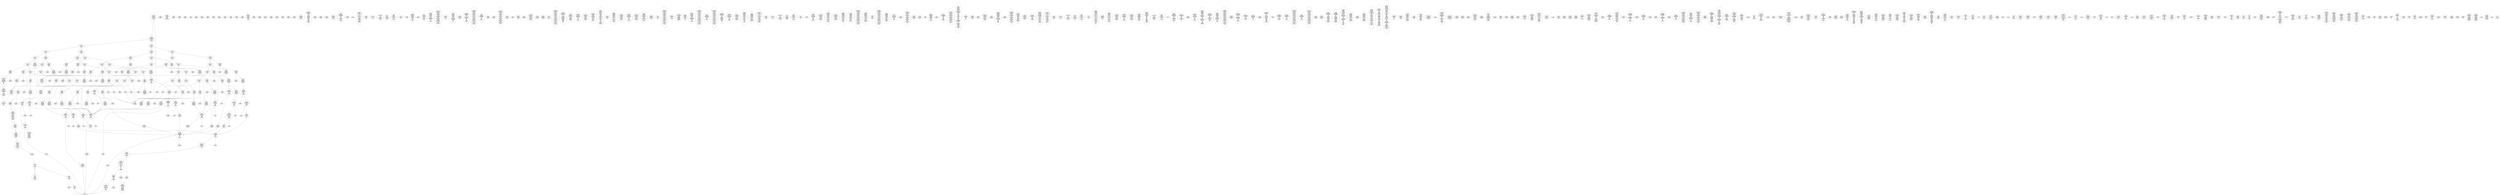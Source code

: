 /* Generated by GvGen v.1.0 (https://www.github.com/stricaud/gvgen) */

digraph G {
compound=true;
   node1 [label="[anywhere]"];
   node2 [label="# 0x0
PUSHX Data
PUSHX Data
MSTORE
PUSHX LogicData
CALLDATASIZE
LT
PUSHX Data
JUMPI
"];
   node3 [label="# 0xd
PUSHX Data
CALLDATALOAD
PUSHX BitData
SHR
PUSHX LogicData
GT
PUSHX Data
JUMPI
"];
   node4 [label="# 0x1e
PUSHX LogicData
GT
PUSHX Data
JUMPI
"];
   node5 [label="# 0x29
PUSHX LogicData
GT
PUSHX Data
JUMPI
"];
   node6 [label="# 0x34
PUSHX LogicData
EQ
PUSHX Data
JUMPI
"];
   node7 [label="# 0x3f
PUSHX LogicData
EQ
PUSHX Data
JUMPI
"];
   node8 [label="# 0x4a
PUSHX LogicData
EQ
PUSHX Data
JUMPI
"];
   node9 [label="# 0x55
PUSHX LogicData
EQ
PUSHX Data
JUMPI
"];
   node10 [label="# 0x60
PUSHX Data
JUMP
"];
   node11 [label="# 0x64
JUMPDEST
PUSHX LogicData
EQ
PUSHX Data
JUMPI
"];
   node12 [label="# 0x70
PUSHX LogicData
EQ
PUSHX Data
JUMPI
"];
   node13 [label="# 0x7b
PUSHX LogicData
EQ
PUSHX Data
JUMPI
"];
   node14 [label="# 0x86
PUSHX LogicData
EQ
PUSHX Data
JUMPI
"];
   node15 [label="# 0x91
PUSHX Data
JUMP
"];
   node16 [label="# 0x95
JUMPDEST
PUSHX LogicData
GT
PUSHX Data
JUMPI
"];
   node17 [label="# 0xa1
PUSHX LogicData
EQ
PUSHX Data
JUMPI
"];
   node18 [label="# 0xac
PUSHX LogicData
EQ
PUSHX Data
JUMPI
"];
   node19 [label="# 0xb7
PUSHX LogicData
EQ
PUSHX Data
JUMPI
"];
   node20 [label="# 0xc2
PUSHX LogicData
EQ
PUSHX Data
JUMPI
"];
   node21 [label="# 0xcd
PUSHX Data
JUMP
"];
   node22 [label="# 0xd1
JUMPDEST
PUSHX LogicData
EQ
PUSHX Data
JUMPI
"];
   node23 [label="# 0xdd
PUSHX LogicData
EQ
PUSHX Data
JUMPI
"];
   node24 [label="# 0xe8
PUSHX LogicData
EQ
PUSHX Data
JUMPI
"];
   node25 [label="# 0xf3
PUSHX LogicData
EQ
PUSHX Data
JUMPI
"];
   node26 [label="# 0xfe
PUSHX Data
JUMP
"];
   node27 [label="# 0x102
JUMPDEST
PUSHX LogicData
GT
PUSHX Data
JUMPI
"];
   node28 [label="# 0x10e
PUSHX LogicData
GT
PUSHX Data
JUMPI
"];
   node29 [label="# 0x119
PUSHX LogicData
EQ
PUSHX Data
JUMPI
"];
   node30 [label="# 0x124
PUSHX LogicData
EQ
PUSHX Data
JUMPI
"];
   node31 [label="# 0x12f
PUSHX LogicData
EQ
PUSHX Data
JUMPI
"];
   node32 [label="# 0x13a
PUSHX LogicData
EQ
PUSHX Data
JUMPI
"];
   node33 [label="# 0x145
PUSHX Data
JUMP
"];
   node34 [label="# 0x149
JUMPDEST
PUSHX LogicData
EQ
PUSHX Data
JUMPI
"];
   node35 [label="# 0x155
PUSHX LogicData
EQ
PUSHX Data
JUMPI
"];
   node36 [label="# 0x160
PUSHX LogicData
EQ
PUSHX Data
JUMPI
"];
   node37 [label="# 0x16b
PUSHX LogicData
EQ
PUSHX Data
JUMPI
"];
   node38 [label="# 0x176
PUSHX Data
JUMP
"];
   node39 [label="# 0x17a
JUMPDEST
PUSHX LogicData
GT
PUSHX Data
JUMPI
"];
   node40 [label="# 0x186
PUSHX LogicData
EQ
PUSHX Data
JUMPI
"];
   node41 [label="# 0x191
PUSHX LogicData
EQ
PUSHX Data
JUMPI
"];
   node42 [label="# 0x19c
PUSHX LogicData
EQ
PUSHX Data
JUMPI
"];
   node43 [label="# 0x1a7
PUSHX LogicData
EQ
PUSHX Data
JUMPI
"];
   node44 [label="# 0x1b2
PUSHX Data
JUMP
"];
   node45 [label="# 0x1b6
JUMPDEST
PUSHX LogicData
EQ
PUSHX Data
JUMPI
"];
   node46 [label="# 0x1c2
PUSHX LogicData
EQ
PUSHX Data
JUMPI
"];
   node47 [label="# 0x1cd
PUSHX LogicData
EQ
PUSHX Data
JUMPI
"];
   node48 [label="# 0x1d8
PUSHX LogicData
EQ
PUSHX Data
JUMPI
"];
   node49 [label="# 0x1e3
JUMPDEST
PUSHX Data
REVERT
"];
   node50 [label="# 0x1e8
JUMPDEST
CALLVALUE
ISZERO
PUSHX Data
JUMPI
"];
   node51 [label="# 0x1f0
PUSHX Data
REVERT
"];
   node52 [label="# 0x1f4
JUMPDEST
PUSHX Data
PUSHX Data
CALLDATASIZE
PUSHX Data
PUSHX Data
JUMP
"];
   node53 [label="# 0x203
JUMPDEST
PUSHX Data
JUMP
"];
   node54 [label="# 0x208
JUMPDEST
PUSHX MemData
MLOAD
ISZERO
ISZERO
MSTORE
PUSHX ArithData
ADD
"];
   node55 [label="# 0x214
JUMPDEST
PUSHX MemData
MLOAD
SUB
RETURN
"];
   node56 [label="# 0x21d
JUMPDEST
CALLVALUE
ISZERO
PUSHX Data
JUMPI
"];
   node57 [label="# 0x225
PUSHX Data
REVERT
"];
   node58 [label="# 0x229
JUMPDEST
PUSHX Data
PUSHX Data
JUMP
"];
   node59 [label="# 0x232
JUMPDEST
PUSHX MemData
MLOAD
PUSHX Data
PUSHX Data
JUMP
"];
   node60 [label="# 0x23f
JUMPDEST
CALLVALUE
ISZERO
PUSHX Data
JUMPI
"];
   node61 [label="# 0x247
PUSHX Data
REVERT
"];
   node62 [label="# 0x24b
JUMPDEST
PUSHX Data
PUSHX Data
CALLDATASIZE
PUSHX Data
PUSHX Data
JUMP
"];
   node63 [label="# 0x25a
JUMPDEST
PUSHX Data
JUMP
"];
   node64 [label="# 0x25f
JUMPDEST
PUSHX MemData
MLOAD
MSTORE
PUSHX ArithData
ADD
PUSHX Data
JUMP
"];
   node65 [label="# 0x26d
JUMPDEST
CALLVALUE
ISZERO
PUSHX Data
JUMPI
"];
   node66 [label="# 0x275
PUSHX Data
REVERT
"];
   node67 [label="# 0x279
JUMPDEST
PUSHX Data
PUSHX Data
CALLDATASIZE
PUSHX Data
PUSHX Data
JUMP
"];
   node68 [label="# 0x288
JUMPDEST
PUSHX Data
JUMP
"];
   node69 [label="# 0x28d
JUMPDEST
PUSHX MemData
MLOAD
PUSHX ArithData
PUSHX BitData
PUSHX BitData
SHL
SUB
AND
MSTORE
PUSHX ArithData
ADD
PUSHX Data
JUMP
"];
   node70 [label="# 0x2a5
JUMPDEST
CALLVALUE
ISZERO
PUSHX Data
JUMPI
"];
   node71 [label="# 0x2ad
PUSHX Data
REVERT
"];
   node72 [label="# 0x2b1
JUMPDEST
PUSHX Data
PUSHX Data
CALLDATASIZE
PUSHX Data
PUSHX Data
JUMP
"];
   node73 [label="# 0x2c0
JUMPDEST
PUSHX Data
JUMP
"];
   node74 [label="# 0x2c5
JUMPDEST
STOP
"];
   node75 [label="# 0x2c7
JUMPDEST
CALLVALUE
ISZERO
PUSHX Data
JUMPI
"];
   node76 [label="# 0x2cf
PUSHX Data
REVERT
"];
   node77 [label="# 0x2d3
JUMPDEST
PUSHX StorData
SLOAD
PUSHX Data
JUMP
"];
   node78 [label="# 0x2dc
JUMPDEST
CALLVALUE
ISZERO
PUSHX Data
JUMPI
"];
   node79 [label="# 0x2e4
PUSHX Data
REVERT
"];
   node80 [label="# 0x2e8
JUMPDEST
PUSHX Data
PUSHX Data
CALLDATASIZE
PUSHX Data
PUSHX Data
JUMP
"];
   node81 [label="# 0x2f7
JUMPDEST
PUSHX Data
JUMP
"];
   node82 [label="# 0x2fc
JUMPDEST
CALLVALUE
ISZERO
PUSHX Data
JUMPI
"];
   node83 [label="# 0x304
PUSHX Data
REVERT
"];
   node84 [label="# 0x308
JUMPDEST
PUSHX Data
PUSHX Data
CALLDATASIZE
PUSHX Data
PUSHX Data
JUMP
"];
   node85 [label="# 0x317
JUMPDEST
PUSHX Data
JUMP
"];
   node86 [label="# 0x31c
JUMPDEST
CALLVALUE
ISZERO
PUSHX Data
JUMPI
"];
   node87 [label="# 0x324
PUSHX Data
REVERT
"];
   node88 [label="# 0x328
JUMPDEST
PUSHX Data
PUSHX Data
CALLDATASIZE
PUSHX Data
PUSHX Data
JUMP
"];
   node89 [label="# 0x337
JUMPDEST
PUSHX Data
JUMP
"];
   node90 [label="# 0x33c
JUMPDEST
CALLVALUE
ISZERO
PUSHX Data
JUMPI
"];
   node91 [label="# 0x344
PUSHX Data
REVERT
"];
   node92 [label="# 0x348
JUMPDEST
PUSHX Data
PUSHX Data
CALLDATASIZE
PUSHX Data
PUSHX Data
JUMP
"];
   node93 [label="# 0x357
JUMPDEST
PUSHX Data
JUMP
"];
   node94 [label="# 0x35c
JUMPDEST
CALLVALUE
ISZERO
PUSHX Data
JUMPI
"];
   node95 [label="# 0x364
PUSHX Data
REVERT
"];
   node96 [label="# 0x368
JUMPDEST
PUSHX Data
PUSHX Data
CALLDATASIZE
PUSHX Data
PUSHX Data
JUMP
"];
   node97 [label="# 0x377
JUMPDEST
PUSHX Data
JUMP
"];
   node98 [label="# 0x37c
JUMPDEST
CALLVALUE
ISZERO
PUSHX Data
JUMPI
"];
   node99 [label="# 0x384
PUSHX Data
REVERT
"];
   node100 [label="# 0x388
JUMPDEST
PUSHX Data
PUSHX Data
CALLDATASIZE
PUSHX Data
PUSHX Data
JUMP
"];
   node101 [label="# 0x397
JUMPDEST
PUSHX Data
JUMP
"];
   node102 [label="# 0x39c
JUMPDEST
CALLVALUE
ISZERO
PUSHX Data
JUMPI
"];
   node103 [label="# 0x3a4
PUSHX Data
REVERT
"];
   node104 [label="# 0x3a8
JUMPDEST
PUSHX Data
PUSHX Data
CALLDATASIZE
PUSHX Data
PUSHX Data
JUMP
"];
   node105 [label="# 0x3b7
JUMPDEST
PUSHX Data
JUMP
"];
   node106 [label="# 0x3bc
JUMPDEST
CALLVALUE
ISZERO
PUSHX Data
JUMPI
"];
   node107 [label="# 0x3c4
PUSHX Data
REVERT
"];
   node108 [label="# 0x3c8
JUMPDEST
PUSHX Data
PUSHX Data
CALLDATASIZE
PUSHX Data
PUSHX Data
JUMP
"];
   node109 [label="# 0x3d7
JUMPDEST
PUSHX Data
JUMP
"];
   node110 [label="# 0x3dc
JUMPDEST
CALLVALUE
ISZERO
PUSHX Data
JUMPI
"];
   node111 [label="# 0x3e4
PUSHX Data
REVERT
"];
   node112 [label="# 0x3e8
JUMPDEST
PUSHX Data
PUSHX Data
CALLDATASIZE
PUSHX Data
PUSHX Data
JUMP
"];
   node113 [label="# 0x3f7
JUMPDEST
PUSHX Data
JUMP
"];
   node114 [label="# 0x3fc
JUMPDEST
CALLVALUE
ISZERO
PUSHX Data
JUMPI
"];
   node115 [label="# 0x404
PUSHX Data
REVERT
"];
   node116 [label="# 0x408
JUMPDEST
PUSHX Data
PUSHX Data
CALLDATASIZE
PUSHX Data
PUSHX Data
JUMP
"];
   node117 [label="# 0x417
JUMPDEST
PUSHX Data
PUSHX Data
MSTORE
PUSHX Data
MSTORE
PUSHX Data
SHA3
SLOAD
JUMP
"];
   node118 [label="# 0x429
JUMPDEST
CALLVALUE
ISZERO
PUSHX Data
JUMPI
"];
   node119 [label="# 0x431
PUSHX Data
REVERT
"];
   node120 [label="# 0x435
JUMPDEST
PUSHX Data
PUSHX Data
CALLDATASIZE
PUSHX Data
PUSHX Data
JUMP
"];
   node121 [label="# 0x444
JUMPDEST
PUSHX Data
JUMP
"];
   node122 [label="# 0x449
JUMPDEST
CALLVALUE
ISZERO
PUSHX Data
JUMPI
"];
   node123 [label="# 0x451
PUSHX Data
REVERT
"];
   node124 [label="# 0x455
JUMPDEST
PUSHX Data
PUSHX Data
CALLDATASIZE
PUSHX Data
PUSHX Data
JUMP
"];
   node125 [label="# 0x464
JUMPDEST
PUSHX Data
JUMP
"];
   node126 [label="# 0x469
JUMPDEST
PUSHX Data
PUSHX Data
CALLDATASIZE
PUSHX Data
PUSHX Data
JUMP
"];
   node127 [label="# 0x477
JUMPDEST
PUSHX Data
JUMP
"];
   node128 [label="# 0x47c
JUMPDEST
CALLVALUE
ISZERO
PUSHX Data
JUMPI
"];
   node129 [label="# 0x484
PUSHX Data
REVERT
"];
   node130 [label="# 0x488
JUMPDEST
PUSHX Data
PUSHX Data
CALLDATASIZE
PUSHX Data
PUSHX Data
JUMP
"];
   node131 [label="# 0x497
JUMPDEST
PUSHX Data
JUMP
"];
   node132 [label="# 0x49c
JUMPDEST
CALLVALUE
ISZERO
PUSHX Data
JUMPI
"];
   node133 [label="# 0x4a4
PUSHX Data
REVERT
"];
   node134 [label="# 0x4a8
JUMPDEST
PUSHX Data
PUSHX Data
JUMP
"];
   node135 [label="# 0x4b1
JUMPDEST
CALLVALUE
ISZERO
PUSHX Data
JUMPI
"];
   node136 [label="# 0x4b9
PUSHX Data
REVERT
"];
   node137 [label="# 0x4bd
JUMPDEST
PUSHX Data
PUSHX Data
CALLDATASIZE
PUSHX Data
PUSHX Data
JUMP
"];
   node138 [label="# 0x4cc
JUMPDEST
PUSHX Data
JUMP
"];
   node139 [label="# 0x4d1
JUMPDEST
CALLVALUE
ISZERO
PUSHX Data
JUMPI
"];
   node140 [label="# 0x4d9
PUSHX Data
REVERT
"];
   node141 [label="# 0x4dd
JUMPDEST
PUSHX Data
PUSHX Data
CALLDATASIZE
PUSHX Data
PUSHX Data
JUMP
"];
   node142 [label="# 0x4ec
JUMPDEST
PUSHX Data
JUMP
"];
   node143 [label="# 0x4f1
JUMPDEST
CALLVALUE
ISZERO
PUSHX Data
JUMPI
"];
   node144 [label="# 0x4f9
PUSHX Data
REVERT
"];
   node145 [label="# 0x4fd
JUMPDEST
PUSHX Data
PUSHX Data
CALLDATASIZE
PUSHX Data
PUSHX Data
JUMP
"];
   node146 [label="# 0x50c
JUMPDEST
PUSHX Data
JUMP
"];
   node147 [label="# 0x511
JUMPDEST
CALLVALUE
ISZERO
PUSHX Data
JUMPI
"];
   node148 [label="# 0x519
PUSHX Data
REVERT
"];
   node149 [label="# 0x51d
JUMPDEST
PUSHX Data
PUSHX Data
CALLDATASIZE
PUSHX Data
PUSHX Data
JUMP
"];
   node150 [label="# 0x52c
JUMPDEST
PUSHX Data
JUMP
"];
   node151 [label="# 0x531
JUMPDEST
PUSHX MemData
MLOAD
PUSHX Data
PUSHX Data
JUMP
"];
   node152 [label="# 0x543
JUMPDEST
CALLVALUE
ISZERO
PUSHX Data
JUMPI
"];
   node153 [label="# 0x54b
PUSHX Data
REVERT
"];
   node154 [label="# 0x54f
JUMPDEST
PUSHX Data
PUSHX StorData
SLOAD
JUMP
"];
   node155 [label="# 0x559
JUMPDEST
CALLVALUE
ISZERO
PUSHX Data
JUMPI
"];
   node156 [label="# 0x561
PUSHX Data
REVERT
"];
   node157 [label="# 0x565
JUMPDEST
PUSHX Data
PUSHX Data
JUMP
"];
   node158 [label="# 0x56e
JUMPDEST
CALLVALUE
ISZERO
PUSHX Data
JUMPI
"];
   node159 [label="# 0x576
PUSHX Data
REVERT
"];
   node160 [label="# 0x57a
JUMPDEST
PUSHX Data
PUSHX Data
CALLDATASIZE
PUSHX Data
PUSHX Data
JUMP
"];
   node161 [label="# 0x589
JUMPDEST
PUSHX ArithData
PUSHX BitData
PUSHX BitData
SHL
SUB
AND
PUSHX Data
MSTORE
PUSHX Data
PUSHX Data
MSTORE
PUSHX Data
SHA3
AND
MSTORE
MSTORE
SHA3
SLOAD
PUSHX BitData
AND
JUMP
"];
   node162 [label="# 0x5b7
JUMPDEST
PUSHX Data
PUSHX Data
CALLDATASIZE
PUSHX Data
PUSHX Data
JUMP
"];
   node163 [label="# 0x5c5
JUMPDEST
PUSHX Data
JUMP
"];
   node164 [label="# 0x5ca
JUMPDEST
CALLVALUE
ISZERO
PUSHX Data
JUMPI
"];
   node165 [label="# 0x5d2
PUSHX Data
REVERT
"];
   node166 [label="# 0x5d6
JUMPDEST
PUSHX StorData
SLOAD
PUSHX Data
PUSHX ArithData
PUSHX BitData
PUSHX BitData
SHL
SUB
AND
JUMP
"];
   node167 [label="# 0x5ea
JUMPDEST
CALLVALUE
ISZERO
PUSHX Data
JUMPI
"];
   node168 [label="# 0x5f2
PUSHX Data
REVERT
"];
   node169 [label="# 0x5f6
JUMPDEST
PUSHX Data
PUSHX Data
CALLDATASIZE
PUSHX Data
PUSHX Data
JUMP
"];
   node170 [label="# 0x605
JUMPDEST
PUSHX Data
JUMP
"];
   node171 [label="# 0x60a
JUMPDEST
CALLVALUE
ISZERO
PUSHX Data
JUMPI
"];
   node172 [label="# 0x612
PUSHX Data
REVERT
"];
   node173 [label="# 0x616
JUMPDEST
PUSHX Data
PUSHX Data
CALLDATASIZE
PUSHX Data
PUSHX Data
JUMP
"];
   node174 [label="# 0x625
JUMPDEST
PUSHX Data
JUMP
"];
   node175 [label="# 0x62a
JUMPDEST
PUSHX MemData
MLOAD
PUSHX Data
PUSHX Data
JUMP
"];
   node176 [label="# 0x637
JUMPDEST
PUSHX Data
PUSHX ArithData
PUSHX BitData
PUSHX BitData
SHL
SUB
NOT
AND
PUSHX BitData
PUSHX BitData
SHL
EQ
PUSHX Data
JUMPI
"];
   node177 [label="# 0x653
PUSHX Data
PUSHX Data
JUMP
"];
   node178 [label="# 0x65c
JUMPDEST
"];
   node179 [label="# 0x65f
JUMPDEST
JUMP
"];
   node180 [label="# 0x664
JUMPDEST
PUSHX Data
PUSHX StorData
SLOAD
PUSHX Data
PUSHX Data
JUMP
"];
   node181 [label="# 0x673
JUMPDEST
PUSHX ArithData
ADD
PUSHX ArithData
DIV
MUL
PUSHX ArithData
ADD
PUSHX MemData
MLOAD
ADD
PUSHX Data
MSTORE
MSTORE
PUSHX ArithData
ADD
SLOAD
PUSHX Data
PUSHX Data
JUMP
"];
   node182 [label="# 0x69f
JUMPDEST
ISZERO
PUSHX Data
JUMPI
"];
   node183 [label="# 0x6a6
PUSHX LogicData
LT
PUSHX Data
JUMPI
"];
   node184 [label="# 0x6ae
PUSHX ArithData
SLOAD
DIV
MUL
MSTORE
PUSHX ArithData
ADD
PUSHX Data
JUMP
"];
   node185 [label="# 0x6c1
JUMPDEST
ADD
PUSHX Data
MSTORE
PUSHX Data
PUSHX Data
SHA3
"];
   node186 [label="# 0x6cf
JUMPDEST
SLOAD
MSTORE
PUSHX ArithData
ADD
PUSHX ArithData
ADD
GT
PUSHX Data
JUMPI
"];
   node187 [label="# 0x6e3
SUB
PUSHX BitData
AND
ADD
"];
   node188 [label="# 0x6ec
JUMPDEST
JUMP
"];
   node189 [label="# 0x6f6
JUMPDEST
PUSHX Data
PUSHX Data
MSTORE
PUSHX Data
MSTORE
PUSHX Data
PUSHX Data
SHA3
SLOAD
LT
PUSHX Data
JUMPI
"];
   node190 [label="# 0x70e
PUSHX Data
REVERT
"];
   node191 [label="# 0x712
JUMPDEST
PUSHX Data
MSTORE
PUSHX Data
PUSHX Data
SHA3
ADD
PUSHX Data
SLOAD
JUMP
"];
   node192 [label="# 0x727
JUMPDEST
PUSHX Data
MSTORE
PUSHX Data
PUSHX Data
MSTORE
PUSHX Data
SHA3
SLOAD
PUSHX ArithData
PUSHX BitData
PUSHX BitData
SHL
SUB
AND
PUSHX Data
JUMPI
"];
   node193 [label="# 0x744
PUSHX MemData
MLOAD
PUSHX BitData
PUSHX BitData
SHL
MSTORE
PUSHX Data
PUSHX ArithData
ADD
MSTORE
PUSHX Data
PUSHX ArithData
ADD
MSTORE
PUSHX Data
PUSHX ArithData
ADD
MSTORE
PUSHX BitData
PUSHX BitData
SHL
PUSHX ArithData
ADD
MSTORE
PUSHX ArithData
ADD
"];
   node194 [label="# 0x79c
JUMPDEST
PUSHX MemData
MLOAD
SUB
REVERT
"];
   node195 [label="# 0x7a5
JUMPDEST
PUSHX Data
MSTORE
PUSHX Data
PUSHX Data
MSTORE
PUSHX Data
SHA3
SLOAD
PUSHX ArithData
PUSHX BitData
PUSHX BitData
SHL
SUB
AND
JUMP
"];
   node196 [label="# 0x7c1
JUMPDEST
PUSHX Data
PUSHX Data
PUSHX Data
JUMP
"];
   node197 [label="# 0x7cc
JUMPDEST
PUSHX ArithData
PUSHX BitData
PUSHX BitData
SHL
SUB
AND
PUSHX ArithData
PUSHX BitData
PUSHX BitData
SHL
SUB
AND
EQ
ISZERO
PUSHX Data
JUMPI
"];
   node198 [label="# 0x7e9
PUSHX MemData
MLOAD
PUSHX BitData
PUSHX BitData
SHL
MSTORE
PUSHX Data
PUSHX ArithData
ADD
MSTORE
PUSHX Data
PUSHX ArithData
ADD
MSTORE
PUSHX Data
PUSHX ArithData
ADD
MSTORE
PUSHX BitData
PUSHX BitData
SHL
PUSHX ArithData
ADD
MSTORE
PUSHX ArithData
ADD
PUSHX Data
JUMP
"];
   node199 [label="# 0x83a
JUMPDEST
CALLER
PUSHX ArithData
PUSHX BitData
PUSHX BitData
SHL
SUB
AND
EQ
PUSHX Data
JUMPI
"];
   node200 [label="# 0x84c
PUSHX Data
CALLER
PUSHX Data
JUMP
"];
   node201 [label="# 0x856
JUMPDEST
PUSHX Data
JUMPI
"];
   node202 [label="# 0x85b
PUSHX MemData
MLOAD
PUSHX BitData
PUSHX BitData
SHL
MSTORE
PUSHX Data
PUSHX ArithData
ADD
MSTORE
PUSHX Data
PUSHX ArithData
ADD
MSTORE
PUSHX Data
PUSHX ArithData
ADD
MSTORE
PUSHX Data
PUSHX ArithData
ADD
MSTORE
PUSHX ArithData
ADD
PUSHX Data
JUMP
"];
   node203 [label="# 0x8c8
JUMPDEST
PUSHX Data
PUSHX Data
JUMP
"];
   node204 [label="# 0x8d2
JUMPDEST
JUMP
"];
   node205 [label="# 0x8d7
JUMPDEST
PUSHX Data
CALLER
PUSHX Data
JUMP
"];
   node206 [label="# 0x8e1
JUMPDEST
PUSHX Data
JUMPI
"];
   node207 [label="# 0x8e6
PUSHX MemData
MLOAD
PUSHX BitData
PUSHX BitData
SHL
MSTORE
PUSHX ArithData
ADD
PUSHX Data
PUSHX Data
JUMP
"];
   node208 [label="# 0x8fd
JUMPDEST
PUSHX Data
PUSHX Data
JUMP
"];
   node209 [label="# 0x908
JUMPDEST
PUSHX Data
PUSHX Data
PUSHX Data
JUMP
"];
   node210 [label="# 0x913
JUMPDEST
LT
PUSHX Data
JUMPI
"];
   node211 [label="# 0x91a
PUSHX MemData
MLOAD
PUSHX BitData
PUSHX BitData
SHL
MSTORE
PUSHX Data
PUSHX ArithData
ADD
MSTORE
PUSHX Data
PUSHX ArithData
ADD
MSTORE
PUSHX Data
PUSHX ArithData
ADD
MSTORE
PUSHX BitData
PUSHX BitData
SHL
PUSHX ArithData
ADD
MSTORE
PUSHX ArithData
ADD
PUSHX Data
JUMP
"];
   node212 [label="# 0x975
JUMPDEST
PUSHX ArithData
PUSHX BitData
PUSHX BitData
SHL
SUB
AND
PUSHX Data
MSTORE
PUSHX Data
PUSHX Data
MSTORE
PUSHX Data
SHA3
MSTORE
MSTORE
SHA3
SLOAD
JUMP
"];
   node213 [label="# 0x99e
JUMPDEST
PUSHX Data
PUSHX MemData
MLOAD
PUSHX ArithData
ADD
PUSHX Data
MSTORE
PUSHX Data
MSTORE
PUSHX Data
JUMP
"];
   node214 [label="# 0x9b9
JUMPDEST
PUSHX StorData
SLOAD
PUSHX ArithData
PUSHX BitData
PUSHX BitData
SHL
SUB
AND
CALLER
EQ
PUSHX Data
JUMPI
"];
   node215 [label="# 0x9cc
PUSHX MemData
MLOAD
PUSHX BitData
PUSHX BitData
SHL
MSTORE
PUSHX ArithData
ADD
PUSHX Data
PUSHX Data
JUMP
"];
   node216 [label="# 0x9e3
JUMPDEST
PUSHX StorData
SLOAD
PUSHX Data
MSTORE
PUSHX Data
PUSHX ArithData
MSTORE
PUSHX Data
SHA3
MLOAD
PUSHX Data
ADD
PUSHX Data
JUMP
"];
   node217 [label="# 0xa05
JUMPDEST
PUSHX Data
MSTORE
PUSHX Data
PUSHX Data
MSTORE
PUSHX Data
SHA3
PUSHX Data
ADD
SSTORE
PUSHX ArithData
ADD
SSTORE
PUSHX ArithData
ADD
SLOAD
PUSHX BitData
NOT
AND
OR
SSTORE
PUSHX StorData
SLOAD
PUSHX Data
PUSHX Data
JUMP
"];
   node218 [label="# 0xa3e
JUMPDEST
PUSHX Data
SSTORE
JUMP
"];
   node219 [label="# 0xa47
JUMPDEST
PUSHX Data
MSTORE
PUSHX Data
PUSHX Data
MSTORE
PUSHX Data
SHA3
PUSHX ArithData
ADD
SLOAD
PUSHX Data
DIV
PUSHX BitData
AND
ISZERO
PUSHX Data
JUMPI
"];
   node220 [label="# 0xa69
PUSHX MemData
MLOAD
PUSHX BitData
PUSHX BitData
SHL
MSTORE
PUSHX ArithData
ADD
PUSHX Data
PUSHX Data
JUMP
"];
   node221 [label="# 0xa80
JUMPDEST
PUSHX StorData
SLOAD
PUSHX ArithData
PUSHX BitData
PUSHX BitData
SHL
SUB
AND
CALLER
EQ
PUSHX Data
JUMPI
"];
   node222 [label="# 0xa93
PUSHX MemData
MLOAD
PUSHX BitData
PUSHX BitData
SHL
MSTORE
PUSHX ArithData
ADD
PUSHX Data
PUSHX Data
JUMP
"];
   node223 [label="# 0xaaa
JUMPDEST
PUSHX Data
MSTORE
PUSHX Data
PUSHX ArithData
MSTORE
PUSHX Data
SHA3
MLOAD
PUSHX Data
PUSHX ArithData
ADD
ADD
PUSHX Data
JUMP
"];
   node224 [label="# 0xacf
JUMPDEST
JUMP
"];
   node225 [label="# 0xad5
JUMPDEST
PUSHX Data
PUSHX Data
PUSHX StorData
SLOAD
JUMP
"];
   node226 [label="# 0xae0
JUMPDEST
LT
PUSHX Data
JUMPI
"];
   node227 [label="# 0xae7
PUSHX MemData
MLOAD
PUSHX BitData
PUSHX BitData
SHL
MSTORE
PUSHX Data
PUSHX ArithData
ADD
MSTORE
PUSHX Data
PUSHX ArithData
ADD
MSTORE
PUSHX Data
PUSHX ArithData
ADD
MSTORE
PUSHX BitData
PUSHX BitData
SHL
PUSHX ArithData
ADD
MSTORE
PUSHX ArithData
ADD
PUSHX Data
JUMP
"];
   node228 [label="# 0xb43
JUMPDEST
PUSHX StorData
SLOAD
LT
PUSHX Data
JUMPI
"];
   node229 [label="# 0xb4f
PUSHX BitData
PUSHX BitData
SHL
PUSHX Data
MSTORE
PUSHX Data
PUSHX Data
MSTORE
PUSHX Data
PUSHX Data
REVERT
"];
   node230 [label="# 0xb64
JUMPDEST
PUSHX Data
MSTORE
PUSHX Data
PUSHX Data
SHA3
ADD
SLOAD
JUMP
"];
   node231 [label="# 0xb76
JUMPDEST
PUSHX Data
MSTORE
PUSHX Data
PUSHX Data
MSTORE
PUSHX Data
SHA3
SLOAD
PUSHX ArithData
PUSHX BitData
PUSHX BitData
SHL
SUB
AND
PUSHX Data
JUMPI
"];
   node232 [label="# 0xb94
PUSHX MemData
MLOAD
PUSHX BitData
PUSHX BitData
SHL
MSTORE
PUSHX Data
PUSHX ArithData
ADD
MSTORE
PUSHX Data
PUSHX ArithData
ADD
MSTORE
PUSHX Data
PUSHX ArithData
ADD
MSTORE
PUSHX BitData
PUSHX BitData
SHL
PUSHX ArithData
ADD
MSTORE
PUSHX ArithData
ADD
PUSHX Data
JUMP
"];
   node233 [label="# 0xbed
JUMPDEST
PUSHX Data
PUSHX ArithData
PUSHX BitData
PUSHX BitData
SHL
SUB
AND
PUSHX Data
JUMPI
"];
   node234 [label="# 0xbfe
PUSHX MemData
MLOAD
PUSHX BitData
PUSHX BitData
SHL
MSTORE
PUSHX Data
PUSHX ArithData
ADD
MSTORE
PUSHX Data
PUSHX ArithData
ADD
MSTORE
PUSHX Data
PUSHX ArithData
ADD
MSTORE
PUSHX BitData
PUSHX BitData
SHL
PUSHX ArithData
ADD
MSTORE
PUSHX ArithData
ADD
PUSHX Data
JUMP
"];
   node235 [label="# 0xc58
JUMPDEST
PUSHX ArithData
PUSHX BitData
PUSHX BitData
SHL
SUB
AND
PUSHX Data
MSTORE
PUSHX Data
PUSHX Data
MSTORE
PUSHX Data
SHA3
SLOAD
JUMP
"];
   node236 [label="# 0xc74
JUMPDEST
PUSHX StorData
SLOAD
PUSHX ArithData
PUSHX BitData
PUSHX BitData
SHL
SUB
AND
CALLER
EQ
PUSHX Data
JUMPI
"];
   node237 [label="# 0xc87
PUSHX MemData
MLOAD
PUSHX BitData
PUSHX BitData
SHL
MSTORE
PUSHX ArithData
ADD
PUSHX Data
PUSHX Data
JUMP
"];
   node238 [label="# 0xc9e
JUMPDEST
PUSHX Data
MSTORE
PUSHX Data
PUSHX Data
MSTORE
PUSHX Data
SHA3
PUSHX ArithData
ADD
SLOAD
PUSHX BitData
NOT
AND
PUSHX BitData
AND
ISZERO
OR
SSTORE
JUMP
"];
   node239 [label="# 0xcc1
JUMPDEST
PUSHX Data
MSTORE
PUSHX Data
PUSHX Data
MSTORE
PUSHX Data
SHA3
PUSHX ArithData
ADD
SLOAD
PUSHX Data
PUSHX Data
PUSHX Data
JUMP
"];
   node240 [label="# 0xce1
JUMPDEST
PUSHX ArithData
ADD
PUSHX ArithData
DIV
MUL
PUSHX ArithData
ADD
PUSHX MemData
MLOAD
ADD
PUSHX Data
MSTORE
MSTORE
PUSHX ArithData
ADD
SLOAD
PUSHX Data
PUSHX Data
JUMP
"];
   node241 [label="# 0xd0d
JUMPDEST
ISZERO
PUSHX Data
JUMPI
"];
   node242 [label="# 0xd14
PUSHX LogicData
LT
PUSHX Data
JUMPI
"];
   node243 [label="# 0xd1c
PUSHX ArithData
SLOAD
DIV
MUL
MSTORE
PUSHX ArithData
ADD
PUSHX Data
JUMP
"];
   node244 [label="# 0xd2f
JUMPDEST
ADD
PUSHX Data
MSTORE
PUSHX Data
PUSHX Data
SHA3
"];
   node245 [label="# 0xd3d
JUMPDEST
SLOAD
MSTORE
PUSHX ArithData
ADD
PUSHX ArithData
ADD
GT
PUSHX Data
JUMPI
"];
   node246 [label="# 0xd51
SUB
PUSHX BitData
AND
ADD
"];
   node247 [label="# 0xd5a
JUMPDEST
JUMP
"];
   node248 [label="# 0xd66
JUMPDEST
PUSHX StorData
SLOAD
PUSHX ArithData
PUSHX BitData
PUSHX BitData
SHL
SUB
AND
CALLER
EQ
PUSHX Data
JUMPI
"];
   node249 [label="# 0xd79
PUSHX MemData
MLOAD
PUSHX BitData
PUSHX BitData
SHL
MSTORE
PUSHX ArithData
ADD
PUSHX Data
PUSHX Data
JUMP
"];
   node250 [label="# 0xd90
JUMPDEST
PUSHX Data
MSTORE
PUSHX Data
PUSHX Data
MSTORE
PUSHX Data
SHA3
PUSHX ArithData
ADD
SLOAD
PUSHX Data
DIV
PUSHX BitData
AND
ISZERO
PUSHX Data
JUMPI
"];
   node251 [label="# 0xdb2
PUSHX MemData
MLOAD
PUSHX BitData
PUSHX BitData
SHL
MSTORE
PUSHX ArithData
ADD
PUSHX Data
PUSHX Data
JUMP
"];
   node252 [label="# 0xdc9
JUMPDEST
PUSHX Data
MSTORE
PUSHX Data
PUSHX Data
MSTORE
PUSHX Data
SHA3
PUSHX ArithData
ADD
SLOAD
PUSHX BitData
NOT
AND
PUSHX BitData
OR
SSTORE
JUMP
"];
   node253 [label="# 0xdea
JUMPDEST
PUSHX Data
MSTORE
PUSHX Data
PUSHX Data
MSTORE
PUSHX Data
SHA3
PUSHX ArithData
ADD
SLOAD
CALLVALUE
LT
ISZERO
PUSHX Data
JUMPI
"];
   node254 [label="# 0xe04
PUSHX MemData
MLOAD
PUSHX BitData
PUSHX BitData
SHL
MSTORE
PUSHX Data
PUSHX ArithData
ADD
MSTORE
PUSHX Data
PUSHX ArithData
ADD
MSTORE
PUSHX Data
PUSHX ArithData
ADD
MSTORE
PUSHX BitData
PUSHX BitData
SHL
PUSHX ArithData
ADD
MSTORE
PUSHX ArithData
ADD
PUSHX Data
JUMP
"];
   node255 [label="# 0xe5e
JUMPDEST
PUSHX Data
MSTORE
PUSHX Data
PUSHX Data
MSTORE
PUSHX Data
SHA3
PUSHX ArithData
ADD
SLOAD
PUSHX ArithData
ADD
SLOAD
PUSHX Data
PUSHX Data
PUSHX Data
JUMP
"];
   node256 [label="# 0xe82
JUMPDEST
GT
ISZERO
PUSHX Data
JUMPI
"];
   node257 [label="# 0xe89
PUSHX MemData
MLOAD
PUSHX BitData
PUSHX BitData
SHL
MSTORE
PUSHX Data
PUSHX ArithData
ADD
MSTORE
PUSHX Data
PUSHX ArithData
ADD
MSTORE
PUSHX Data
PUSHX ArithData
ADD
MSTORE
PUSHX BitData
PUSHX BitData
SHL
PUSHX ArithData
ADD
MSTORE
PUSHX ArithData
ADD
PUSHX Data
JUMP
"];
   node258 [label="# 0xedc
JUMPDEST
PUSHX Data
MSTORE
PUSHX Data
PUSHX Data
MSTORE
PUSHX Data
SHA3
PUSHX ArithData
ADD
SLOAD
PUSHX BitData
AND
ISZERO
PUSHX Data
JUMPI
"];
   node259 [label="# 0xef8
PUSHX StorData
SLOAD
PUSHX ArithData
PUSHX BitData
PUSHX BitData
SHL
SUB
AND
CALLER
EQ
"];
   node260 [label="# 0xf07
JUMPDEST
PUSHX Data
JUMPI
"];
   node261 [label="# 0xf0c
PUSHX MemData
MLOAD
PUSHX BitData
PUSHX BitData
SHL
MSTORE
PUSHX Data
PUSHX ArithData
ADD
MSTORE
PUSHX Data
PUSHX ArithData
ADD
MSTORE
PUSHX Data
PUSHX ArithData
ADD
MSTORE
PUSHX ArithData
ADD
PUSHX Data
JUMP
"];
   node262 [label="# 0xf53
JUMPDEST
PUSHX Data
PUSHX Data
PUSHX Data
JUMP
"];
   node263 [label="# 0xf5f
JUMPDEST
PUSHX Data
PUSHX Data
JUMP
"];
   node264 [label="# 0xf6a
JUMPDEST
JUMP
"];
   node265 [label="# 0xf71
JUMPDEST
PUSHX Data
PUSHX Data
MSTORE
PUSHX Data
MSTORE
PUSHX Data
PUSHX Data
SHA3
SLOAD
LT
PUSHX Data
JUMPI
"];
   node266 [label="# 0xf89
PUSHX Data
REVERT
"];
   node267 [label="# 0xf8d
JUMPDEST
PUSHX Data
PUSHX StorData
SLOAD
PUSHX Data
PUSHX Data
JUMP
"];
   node268 [label="# 0xf9c
JUMPDEST
PUSHX ArithData
PUSHX BitData
PUSHX BitData
SHL
SUB
AND
CALLER
EQ
ISZERO
PUSHX Data
JUMPI
"];
   node269 [label="# 0xfae
PUSHX MemData
MLOAD
PUSHX BitData
PUSHX BitData
SHL
MSTORE
PUSHX Data
PUSHX ArithData
ADD
MSTORE
PUSHX Data
PUSHX ArithData
ADD
MSTORE
PUSHX Data
PUSHX ArithData
ADD
MSTORE
PUSHX ArithData
ADD
PUSHX Data
JUMP
"];
   node270 [label="# 0xff5
JUMPDEST
CALLER
PUSHX Data
MSTORE
PUSHX Data
PUSHX Data
MSTORE
PUSHX Data
SHA3
PUSHX ArithData
PUSHX BitData
PUSHX BitData
SHL
SUB
AND
MSTORE
MSTORE
SHA3
SLOAD
PUSHX BitData
NOT
AND
ISZERO
ISZERO
OR
SSTORE
PUSHX ArithData
PUSHX BitData
PUSHX BitData
SHL
SUB
AND
PUSHX Data
PUSHX MemData
MLOAD
PUSHX Data
ISZERO
ISZERO
MSTORE
PUSHX ArithData
ADD
JUMP
"];
   node271 [label="# 0x1062
JUMPDEST
PUSHX MemData
MLOAD
SUB
LOGX
JUMP
"];
   node272 [label="# 0x106e
JUMPDEST
PUSHX Data
CALLER
PUSHX Data
JUMP
"];
   node273 [label="# 0x1078
JUMPDEST
PUSHX Data
JUMPI
"];
   node274 [label="# 0x107d
PUSHX MemData
MLOAD
PUSHX BitData
PUSHX BitData
SHL
MSTORE
PUSHX ArithData
ADD
PUSHX Data
PUSHX Data
JUMP
"];
   node275 [label="# 0x1094
JUMPDEST
PUSHX Data
PUSHX Data
JUMP
"];
   node276 [label="# 0x10a0
JUMPDEST
PUSHX Data
PUSHX Data
PUSHX Data
MSTORE
PUSHX Data
PUSHX Data
MSTORE
PUSHX Data
SHA3
SLOAD
PUSHX ArithData
PUSHX BitData
PUSHX BitData
SHL
SUB
AND
ISZERO
ISZERO
JUMP
"];
   node277 [label="# 0x10c4
JUMPDEST
PUSHX Data
JUMPI
"];
   node278 [label="# 0x10c9
PUSHX MemData
MLOAD
PUSHX BitData
PUSHX BitData
SHL
MSTORE
PUSHX Data
PUSHX ArithData
ADD
MSTORE
PUSHX Data
PUSHX ArithData
ADD
MSTORE
PUSHX Data
PUSHX ArithData
ADD
MSTORE
PUSHX ArithData
ADD
PUSHX Data
JUMP
"];
   node279 [label="# 0x1110
JUMPDEST
PUSHX Data
MSTORE
PUSHX Data
PUSHX Data
MSTORE
PUSHX Data
SHA3
SLOAD
MSTORE
PUSHX Data
MSTORE
SHA3
PUSHX Data
PUSHX Data
JUMP
"];
   node280 [label="# 0x1134
JUMPDEST
PUSHX MemData
MLOAD
PUSHX ArithData
ADD
PUSHX Data
PUSHX Data
JUMP
"];
   node281 [label="# 0x1145
JUMPDEST
PUSHX MemData
MLOAD
PUSHX ArithData
SUB
SUB
MSTORE
PUSHX Data
MSTORE
"];
   node282 [label="# 0x1157
JUMPDEST
JUMP
"];
   node283 [label="# 0x115d
JUMPDEST
PUSHX Data
PUSHX Data
PUSHX Data
PUSHX Data
PUSHX Data
PUSHX ArithData
MSTORE
PUSHX ArithData
ADD
MSTORE
PUSHX ArithData
ADD
PUSHX Data
SHA3
PUSHX ArithData
ADD
SLOAD
PUSHX Data
PUSHX Data
JUMP
"];
   node284 [label="# 0x1188
JUMPDEST
PUSHX ArithData
ADD
PUSHX ArithData
DIV
MUL
PUSHX ArithData
ADD
PUSHX MemData
MLOAD
ADD
PUSHX Data
MSTORE
MSTORE
PUSHX ArithData
ADD
SLOAD
PUSHX Data
PUSHX Data
JUMP
"];
   node285 [label="# 0x11b4
JUMPDEST
ISZERO
PUSHX Data
JUMPI
"];
   node286 [label="# 0x11bb
PUSHX LogicData
LT
PUSHX Data
JUMPI
"];
   node287 [label="# 0x11c3
PUSHX ArithData
SLOAD
DIV
MUL
MSTORE
PUSHX ArithData
ADD
PUSHX Data
JUMP
"];
   node288 [label="# 0x11d6
JUMPDEST
ADD
PUSHX Data
MSTORE
PUSHX Data
PUSHX Data
SHA3
"];
   node289 [label="# 0x11e4
JUMPDEST
SLOAD
MSTORE
PUSHX ArithData
ADD
PUSHX ArithData
ADD
GT
PUSHX Data
JUMPI
"];
   node290 [label="# 0x11f8
SUB
PUSHX BitData
AND
ADD
"];
   node291 [label="# 0x1201
JUMPDEST
PUSHX Data
MSTORE
PUSHX Data
PUSHX Data
MSTORE
PUSHX Data
SHA3
PUSHX ArithData
ADD
SLOAD
PUSHX ArithData
ADD
SLOAD
PUSHX ArithData
ADD
SLOAD
PUSHX ArithData
ADD
SLOAD
PUSHX BitData
AND
PUSHX Data
DIV
AND
JUMP
"];
   node292 [label="# 0x124a
JUMPDEST
PUSHX Data
PUSHX MemData
MLOAD
PUSHX ArithData
ADD
PUSHX Data
MSTORE
PUSHX Data
MSTORE
PUSHX ArithData
ADD
PUSHX Data
PUSHX Data
CODECOPY
JUMP
"];
   node293 [label="# 0x126a
JUMPDEST
PUSHX Data
PUSHX Data
CALLER
PUSHX Data
JUMP
"];
   node294 [label="# 0x1276
JUMPDEST
PUSHX Data
MSTORE
PUSHX Data
PUSHX Data
MSTORE
PUSHX Data
SHA3
PUSHX ArithData
ADD
SLOAD
PUSHX Data
DIV
PUSHX BitData
AND
ISZERO
PUSHX Data
JUMPI
"];
   node295 [label="# 0x1298
PUSHX MemData
MLOAD
PUSHX BitData
PUSHX BitData
SHL
MSTORE
PUSHX ArithData
ADD
PUSHX Data
PUSHX Data
JUMP
"];
   node296 [label="# 0x12af
JUMPDEST
PUSHX StorData
SLOAD
PUSHX ArithData
PUSHX BitData
PUSHX BitData
SHL
SUB
AND
CALLER
EQ
PUSHX Data
JUMPI
"];
   node297 [label="# 0x12c2
PUSHX MemData
MLOAD
PUSHX BitData
PUSHX BitData
SHL
MSTORE
PUSHX ArithData
ADD
PUSHX Data
PUSHX Data
JUMP
"];
   node298 [label="# 0x12d9
JUMPDEST
PUSHX Data
MSTORE
PUSHX Data
PUSHX ArithData
MSTORE
PUSHX Data
SHA3
MLOAD
PUSHX Data
ADD
PUSHX Data
JUMP
"];
   node299 [label="# 0x12f8
JUMPDEST
PUSHX Data
MSTORE
PUSHX Data
PUSHX ArithData
MSTORE
PUSHX MemData
SHA3
SLOAD
MLOAD
MUL
ADD
ADD
MSTORE
MSTORE
PUSHX Data
ADD
ISZERO
PUSHX Data
JUMPI
"];
   node300 [label="# 0x132a
PUSHX ArithData
MUL
ADD
PUSHX Data
MSTORE
PUSHX Data
PUSHX Data
SHA3
"];
   node301 [label="# 0x133a
JUMPDEST
SLOAD
MSTORE
PUSHX ArithData
ADD
PUSHX ArithData
ADD
GT
PUSHX Data
JUMPI
"];
   node302 [label="# 0x134e
JUMP
"];
   node303 [label="# 0x1359
JUMPDEST
PUSHX Data
PUSHX ArithData
PUSHX BitData
PUSHX BitData
SHL
SUB
NOT
AND
PUSHX BitData
PUSHX BitData
SHL
EQ
PUSHX Data
JUMPI
"];
   node304 [label="# 0x1375
PUSHX ArithData
PUSHX BitData
PUSHX BitData
SHL
SUB
NOT
AND
PUSHX BitData
PUSHX BitData
SHL
EQ
"];
   node305 [label="# 0x138a
JUMPDEST
PUSHX Data
JUMPI
"];
   node306 [label="# 0x1390
PUSHX BitData
PUSHX BitData
SHL
PUSHX ArithData
PUSHX BitData
PUSHX BitData
SHL
SUB
NOT
AND
EQ
PUSHX Data
JUMP
"];
   node307 [label="# 0x13a9
JUMPDEST
PUSHX Data
MSTORE
PUSHX Data
PUSHX Data
MSTORE
PUSHX Data
SHA3
SLOAD
PUSHX ArithData
PUSHX BitData
PUSHX BitData
SHL
SUB
NOT
AND
PUSHX ArithData
PUSHX BitData
PUSHX BitData
SHL
SUB
AND
OR
SSTORE
PUSHX Data
PUSHX Data
JUMP
"];
   node308 [label="# 0x13de
JUMPDEST
PUSHX ArithData
PUSHX BitData
PUSHX BitData
SHL
SUB
AND
PUSHX Data
PUSHX MemData
MLOAD
PUSHX MemData
MLOAD
SUB
LOGX
JUMP
"];
   node309 [label="# 0x1417
JUMPDEST
PUSHX Data
MSTORE
PUSHX Data
PUSHX Data
MSTORE
PUSHX Data
SHA3
SLOAD
PUSHX ArithData
PUSHX BitData
PUSHX BitData
SHL
SUB
AND
PUSHX Data
JUMPI
"];
   node310 [label="# 0x1434
PUSHX MemData
MLOAD
PUSHX BitData
PUSHX BitData
SHL
MSTORE
PUSHX Data
PUSHX ArithData
ADD
MSTORE
PUSHX Data
PUSHX ArithData
ADD
MSTORE
PUSHX Data
PUSHX ArithData
ADD
MSTORE
PUSHX BitData
PUSHX BitData
SHL
PUSHX ArithData
ADD
MSTORE
PUSHX ArithData
ADD
PUSHX Data
JUMP
"];
   node311 [label="# 0x1490
JUMPDEST
PUSHX Data
PUSHX Data
PUSHX Data
JUMP
"];
   node312 [label="# 0x149b
JUMPDEST
PUSHX ArithData
PUSHX BitData
PUSHX BitData
SHL
SUB
AND
PUSHX ArithData
PUSHX BitData
PUSHX BitData
SHL
SUB
AND
EQ
PUSHX Data
JUMPI
"];
   node313 [label="# 0x14b8
PUSHX ArithData
PUSHX BitData
PUSHX BitData
SHL
SUB
AND
PUSHX Data
PUSHX Data
JUMP
"];
   node314 [label="# 0x14cb
JUMPDEST
PUSHX ArithData
PUSHX BitData
PUSHX BitData
SHL
SUB
AND
EQ
"];
   node315 [label="# 0x14d6
JUMPDEST
PUSHX Data
JUMPI
"];
   node316 [label="# 0x14dc
PUSHX ArithData
PUSHX BitData
PUSHX BitData
SHL
SUB
AND
PUSHX Data
MSTORE
PUSHX Data
PUSHX Data
MSTORE
PUSHX Data
SHA3
AND
MSTORE
MSTORE
SHA3
SLOAD
PUSHX BitData
AND
"];
   node317 [label="# 0x1506
JUMPDEST
JUMP
"];
   node318 [label="# 0x150e
JUMPDEST
PUSHX ArithData
PUSHX BitData
PUSHX BitData
SHL
SUB
AND
PUSHX Data
PUSHX Data
JUMP
"];
   node319 [label="# 0x1521
JUMPDEST
PUSHX ArithData
PUSHX BitData
PUSHX BitData
SHL
SUB
AND
EQ
PUSHX Data
JUMPI
"];
   node320 [label="# 0x1530
PUSHX MemData
MLOAD
PUSHX BitData
PUSHX BitData
SHL
MSTORE
PUSHX Data
PUSHX ArithData
ADD
MSTORE
PUSHX Data
PUSHX ArithData
ADD
MSTORE
PUSHX Data
PUSHX ArithData
ADD
MSTORE
PUSHX BitData
PUSHX BitData
SHL
PUSHX ArithData
ADD
MSTORE
PUSHX ArithData
ADD
PUSHX Data
JUMP
"];
   node321 [label="# 0x1589
JUMPDEST
PUSHX ArithData
PUSHX BitData
PUSHX BitData
SHL
SUB
AND
PUSHX Data
JUMPI
"];
   node322 [label="# 0x1598
PUSHX MemData
MLOAD
PUSHX BitData
PUSHX BitData
SHL
MSTORE
PUSHX Data
PUSHX ArithData
ADD
MSTORE
PUSHX ArithData
ADD
MSTORE
PUSHX Data
PUSHX ArithData
ADD
MSTORE
PUSHX BitData
PUSHX BitData
SHL
PUSHX ArithData
ADD
MSTORE
PUSHX ArithData
ADD
PUSHX Data
JUMP
"];
   node323 [label="# 0x15eb
JUMPDEST
PUSHX Data
PUSHX Data
JUMP
"];
   node324 [label="# 0x15f6
JUMPDEST
PUSHX Data
PUSHX Data
PUSHX Data
JUMP
"];
   node325 [label="# 0x1601
JUMPDEST
PUSHX ArithData
PUSHX BitData
PUSHX BitData
SHL
SUB
AND
PUSHX Data
MSTORE
PUSHX Data
PUSHX Data
MSTORE
PUSHX Data
SHA3
SLOAD
PUSHX Data
PUSHX Data
PUSHX Data
JUMP
"];
   node326 [label="# 0x162a
JUMPDEST
SSTORE
PUSHX ArithData
PUSHX BitData
PUSHX BitData
SHL
SUB
AND
PUSHX Data
MSTORE
PUSHX Data
PUSHX Data
MSTORE
PUSHX Data
SHA3
SLOAD
PUSHX Data
PUSHX Data
PUSHX Data
JUMP
"];
   node327 [label="# 0x1658
JUMPDEST
SSTORE
PUSHX Data
MSTORE
PUSHX Data
PUSHX Data
MSTORE
PUSHX MemData
SHA3
SLOAD
PUSHX ArithData
PUSHX BitData
PUSHX BitData
SHL
SUB
NOT
AND
PUSHX ArithData
PUSHX BitData
PUSHX BitData
SHL
SUB
AND
OR
SSTORE
MLOAD
AND
PUSHX Data
LOGX
JUMP
"];
   node328 [label="# 0x16b9
JUMPDEST
PUSHX Data
MSTORE
PUSHX Data
PUSHX Data
MSTORE
PUSHX Data
SHA3
PUSHX ArithData
ADD
SLOAD
PUSHX Data
PUSHX Data
PUSHX Data
JUMP
"];
   node329 [label="# 0x16da
JUMPDEST
PUSHX Data
PUSHX Data
JUMP
"];
   node330 [label="# 0x16e4
JUMPDEST
PUSHX Data
MSTORE
PUSHX Data
PUSHX Data
MSTORE
PUSHX Data
SHA3
PUSHX ArithData
ADD
SLOAD
PUSHX Data
PUSHX Data
PUSHX Data
JUMP
"];
   node331 [label="# 0x1704
JUMPDEST
PUSHX Data
MSTORE
PUSHX Data
PUSHX ArithData
MSTORE
PUSHX MemData
SHA3
PUSHX ArithData
ADD
SSTORE
MLOAD
PUSHX Data
NUMBER
CALLER
ADD
MSTORE
PUSHX ArithData
ADD
MSTORE
PUSHX BitData
SHL
PUSHX BitData
NOT
AND
PUSHX ArithData
ADD
MSTORE
PUSHX ArithData
ADD
JUMP
"];
   node332 [label="# 0x1751
JUMPDEST
PUSHX MemData
MLOAD
PUSHX BitData
NOT
SUB
ADD
MSTORE
MSTORE
MLOAD
PUSHX ArithData
ADD
SHA3
PUSHX Data
MSTORE
PUSHX Data
MSTORE
SHA3
SLOAD
PUSHX ArithData
ADD
SSTORE
MSTORE
SHA3
ADD
SSTORE
MSTORE
PUSHX Data
MSTORE
SHA3
SSTORE
PUSHX Data
PUSHX Data
JUMP
"];
   node333 [label="# 0x17a0
JUMPDEST
PUSHX Data
MSTORE
PUSHX Data
PUSHX Data
MSTORE
PUSHX MemData
SHA3
SSTORE
MSTORE
PUSHX Data
MSTORE
SHA3
SLOAD
PUSHX ArithData
ADD
SSTORE
MSTORE
SHA3
ADD
SSTORE
MSTORE
PUSHX Data
MSTORE
SHA3
PUSHX ArithData
ADD
SLOAD
ADD
SLOAD
MLOAD
PUSHX ArithData
PUSHX BitData
PUSHX BitData
SHL
SUB
AND
PUSHX Data
PUSHX Data
MSTORE
PUSHX ArithData
ADD
MSTORE
PUSHX ArithData
ADD
JUMP
"];
   node334 [label="# 0x1829
JUMPDEST
PUSHX MemData
MLOAD
SUB
LOGX
JUMP
"];
   node335 [label="# 0x1839
JUMPDEST
CALLVALUE
ISZERO
PUSHX Data
JUMPI
"];
   node336 [label="# 0x1840
PUSHX Data
MSTORE
PUSHX Data
PUSHX Data
MSTORE
PUSHX Data
SHA3
PUSHX ArithData
ADD
SLOAD
PUSHX Data
CALLVALUE
PUSHX Data
JUMP
"];
   node337 [label="# 0x185c
JUMPDEST
ISZERO
PUSHX Data
JUMPI
"];
   node338 [label="# 0x1865
PUSHX MemData
MLOAD
CALLER
ISZERO
PUSHX ArithData
MUL
PUSHX Data
CALL
ISZERO
ISZERO
PUSHX Data
JUMPI
"];
   node339 [label="# 0x1888
RETURNDATASIZE
PUSHX Data
RETURNDATACOPY
RETURNDATASIZE
PUSHX Data
REVERT
"];
   node340 [label="# 0x1891
JUMPDEST
"];
   node341 [label="# 0x1893
JUMPDEST
PUSHX StorData
SLOAD
PUSHX MemData
MLOAD
PUSHX ArithData
PUSHX BitData
PUSHX BitData
SHL
SUB
AND
ISZERO
PUSHX ArithData
MUL
PUSHX Data
CALL
ISZERO
ISZERO
PUSHX Data
JUMPI
"];
   node342 [label="# 0x18c4
RETURNDATASIZE
PUSHX Data
RETURNDATACOPY
RETURNDATASIZE
PUSHX Data
REVERT
"];
   node343 [label="# 0x18cd
JUMPDEST
JUMP
"];
   node344 [label="# 0x18d0
JUMPDEST
PUSHX Data
PUSHX Data
JUMP
"];
   node345 [label="# 0x18db
JUMPDEST
PUSHX Data
PUSHX Data
JUMP
"];
   node346 [label="# 0x18e7
JUMPDEST
PUSHX Data
JUMPI
"];
   node347 [label="# 0x18ec
PUSHX MemData
MLOAD
PUSHX BitData
PUSHX BitData
SHL
MSTORE
PUSHX ArithData
ADD
PUSHX Data
PUSHX Data
JUMP
"];
   node348 [label="# 0x1903
JUMPDEST
PUSHX Data
PUSHX Data
JUMPI
"];
   node349 [label="# 0x190b
PUSHX Data
MLOAD
ADD
MSTORE
PUSHX Data
MSTORE
PUSHX BitData
PUSHX BitData
SHL
PUSHX ArithData
ADD
MSTORE
PUSHX Data
JUMP
"];
   node350 [label="# 0x1928
JUMPDEST
PUSHX Data
"];
   node351 [label="# 0x192c
JUMPDEST
ISZERO
PUSHX Data
JUMPI
"];
   node352 [label="# 0x1933
PUSHX Data
PUSHX Data
JUMP
"];
   node353 [label="# 0x193c
JUMPDEST
PUSHX Data
PUSHX Data
PUSHX Data
JUMP
"];
   node354 [label="# 0x194b
JUMPDEST
PUSHX Data
JUMP
"];
   node355 [label="# 0x1952
JUMPDEST
PUSHX Data
PUSHX LogicData
GT
ISZERO
PUSHX Data
JUMPI
"];
   node356 [label="# 0x1966
PUSHX BitData
PUSHX BitData
SHL
PUSHX Data
MSTORE
PUSHX Data
PUSHX Data
MSTORE
PUSHX Data
PUSHX Data
REVERT
"];
   node357 [label="# 0x197b
JUMPDEST
PUSHX MemData
MLOAD
MSTORE
PUSHX ArithData
ADD
PUSHX BitData
NOT
AND
PUSHX ArithData
ADD
ADD
PUSHX Data
MSTORE
ISZERO
PUSHX Data
JUMPI
"];
   node358 [label="# 0x1999
PUSHX ArithData
ADD
CALLDATASIZE
CALLDATACOPY
ADD
"];
   node359 [label="# 0x19a5
JUMPDEST
"];
   node360 [label="# 0x19a9
JUMPDEST
ISZERO
PUSHX Data
JUMPI
"];
   node361 [label="# 0x19b0
PUSHX Data
PUSHX Data
PUSHX Data
JUMP
"];
   node362 [label="# 0x19ba
JUMPDEST
PUSHX Data
PUSHX Data
PUSHX Data
JUMP
"];
   node363 [label="# 0x19c7
JUMPDEST
PUSHX Data
PUSHX Data
PUSHX Data
JUMP
"];
   node364 [label="# 0x19d2
JUMPDEST
PUSHX BitData
SHL
MLOAD
LT
PUSHX Data
JUMPI
"];
   node365 [label="# 0x19e0
PUSHX BitData
PUSHX BitData
SHL
PUSHX Data
MSTORE
PUSHX Data
PUSHX Data
MSTORE
PUSHX Data
PUSHX Data
REVERT
"];
   node366 [label="# 0x19f5
JUMPDEST
PUSHX ArithData
ADD
ADD
PUSHX ArithData
PUSHX BitData
PUSHX BitData
SHL
SUB
NOT
AND
PUSHX BitData
BYTE
MSTORE8
PUSHX Data
PUSHX Data
PUSHX Data
JUMP
"];
   node367 [label="# 0x1a17
JUMPDEST
PUSHX Data
JUMP
"];
   node368 [label="# 0x1a1e
JUMPDEST
PUSHX ArithData
PUSHX BitData
PUSHX BitData
SHL
SUB
AND
PUSHX Data
JUMPI
"];
   node369 [label="# 0x1a2d
PUSHX Data
PUSHX StorData
SLOAD
PUSHX Data
MSTORE
PUSHX Data
PUSHX Data
MSTORE
PUSHX Data
SHA3
SSTORE
PUSHX ArithData
ADD
SSTORE
MSTORE
PUSHX ArithData
ADD
SSTORE
JUMP
"];
   node370 [label="# 0x1a74
JUMPDEST
PUSHX Data
JUMP
"];
   node371 [label="# 0x1a79
JUMPDEST
PUSHX ArithData
PUSHX BitData
PUSHX BitData
SHL
SUB
AND
PUSHX ArithData
PUSHX BitData
PUSHX BitData
SHL
SUB
AND
EQ
PUSHX Data
JUMPI
"];
   node372 [label="# 0x1a93
PUSHX Data
PUSHX Data
JUMP
"];
   node373 [label="# 0x1a9c
JUMPDEST
PUSHX ArithData
PUSHX BitData
PUSHX BitData
SHL
SUB
AND
PUSHX Data
JUMPI
"];
   node374 [label="# 0x1aab
PUSHX Data
PUSHX Data
JUMP
"];
   node375 [label="# 0x1ab3
JUMPDEST
PUSHX Data
JUMP
"];
   node376 [label="# 0x1ab8
JUMPDEST
PUSHX ArithData
PUSHX BitData
PUSHX BitData
SHL
SUB
AND
PUSHX ArithData
PUSHX BitData
PUSHX BitData
SHL
SUB
AND
EQ
PUSHX Data
JUMPI
"];
   node377 [label="# 0x1ad2
PUSHX Data
PUSHX Data
JUMP
"];
   node378 [label="# 0x1adb
JUMPDEST
PUSHX ArithData
PUSHX BitData
PUSHX BitData
SHL
SUB
AND
PUSHX Data
JUMPI
"];
   node379 [label="# 0x1aea
PUSHX MemData
MLOAD
PUSHX BitData
PUSHX BitData
SHL
MSTORE
PUSHX Data
PUSHX ArithData
ADD
MSTORE
PUSHX ArithData
ADD
MSTORE
PUSHX Data
PUSHX ArithData
ADD
MSTORE
PUSHX ArithData
ADD
PUSHX Data
JUMP
"];
   node380 [label="# 0x1b31
JUMPDEST
PUSHX Data
MSTORE
PUSHX Data
PUSHX Data
MSTORE
PUSHX Data
SHA3
SLOAD
PUSHX ArithData
PUSHX BitData
PUSHX BitData
SHL
SUB
AND
ISZERO
PUSHX Data
JUMPI
"];
   node381 [label="# 0x1b4f
PUSHX MemData
MLOAD
PUSHX BitData
PUSHX BitData
SHL
MSTORE
PUSHX Data
PUSHX ArithData
ADD
MSTORE
PUSHX Data
PUSHX ArithData
ADD
MSTORE
PUSHX Data
PUSHX ArithData
ADD
MSTORE
PUSHX ArithData
ADD
PUSHX Data
JUMP
"];
   node382 [label="# 0x1b96
JUMPDEST
PUSHX Data
PUSHX Data
PUSHX Data
JUMP
"];
   node383 [label="# 0x1ba2
JUMPDEST
PUSHX ArithData
PUSHX BitData
PUSHX BitData
SHL
SUB
AND
PUSHX Data
MSTORE
PUSHX Data
PUSHX Data
MSTORE
PUSHX Data
SHA3
SLOAD
PUSHX Data
PUSHX Data
PUSHX Data
JUMP
"];
   node384 [label="# 0x1bcb
JUMPDEST
SSTORE
PUSHX Data
MSTORE
PUSHX Data
PUSHX Data
MSTORE
PUSHX MemData
SHA3
SLOAD
PUSHX ArithData
PUSHX BitData
PUSHX BitData
SHL
SUB
NOT
AND
PUSHX ArithData
PUSHX BitData
PUSHX BitData
SHL
SUB
AND
OR
SSTORE
MLOAD
PUSHX Data
LOGX
JUMP
"];
   node385 [label="# 0x1c29
JUMPDEST
PUSHX Data
PUSHX ArithData
PUSHX BitData
PUSHX BitData
SHL
SUB
AND
EXTCODESIZE
ISZERO
PUSHX Data
JUMPI
"];
   node386 [label="# 0x1c3c
PUSHX MemData
MLOAD
PUSHX BitData
PUSHX BitData
SHL
MSTORE
PUSHX ArithData
PUSHX BitData
PUSHX BitData
SHL
SUB
AND
PUSHX Data
PUSHX Data
CALLER
PUSHX ArithData
ADD
PUSHX Data
JUMP
"];
   node387 [label="# 0x1c6d
JUMPDEST
PUSHX Data
PUSHX MemData
MLOAD
SUB
PUSHX Data
EXTCODESIZE
ISZERO
ISZERO
PUSHX Data
JUMPI
"];
   node388 [label="# 0x1c83
PUSHX Data
REVERT
"];
   node389 [label="# 0x1c87
JUMPDEST
GAS
CALL
ISZERO
PUSHX Data
JUMPI
"];
   node390 [label="# 0x1c95
PUSHX MemData
MLOAD
PUSHX ArithData
RETURNDATASIZE
ADD
PUSHX BitData
NOT
AND
ADD
MSTORE
PUSHX Data
ADD
PUSHX Data
JUMP
"];
   node391 [label="# 0x1cb4
JUMPDEST
PUSHX Data
"];
   node392 [label="# 0x1cb7
JUMPDEST
PUSHX Data
JUMPI
"];
   node393 [label="# 0x1cbc
RETURNDATASIZE
ISZERO
PUSHX Data
JUMPI
"];
   node394 [label="# 0x1cc4
PUSHX MemData
MLOAD
PUSHX BitData
NOT
PUSHX ArithData
RETURNDATASIZE
ADD
AND
ADD
PUSHX Data
MSTORE
RETURNDATASIZE
MSTORE
RETURNDATASIZE
PUSHX Data
PUSHX ArithData
ADD
RETURNDATACOPY
PUSHX Data
JUMP
"];
   node395 [label="# 0x1ce5
JUMPDEST
PUSHX Data
"];
   node396 [label="# 0x1cea
JUMPDEST
MLOAD
PUSHX Data
JUMPI
"];
   node397 [label="# 0x1cf2
PUSHX MemData
MLOAD
PUSHX BitData
PUSHX BitData
SHL
MSTORE
PUSHX ArithData
ADD
PUSHX Data
PUSHX Data
JUMP
"];
   node398 [label="# 0x1d09
JUMPDEST
MLOAD
PUSHX ArithData
ADD
REVERT
"];
   node399 [label="# 0x1d11
JUMPDEST
PUSHX ArithData
PUSHX BitData
PUSHX BitData
SHL
SUB
NOT
AND
PUSHX BitData
PUSHX BitData
SHL
EQ
PUSHX Data
JUMP
"];
   node400 [label="# 0x1d2b
JUMPDEST
PUSHX Data
JUMP
"];
   node401 [label="# 0x1d36
JUMPDEST
PUSHX Data
PUSHX Data
PUSHX Data
PUSHX Data
JUMP
"];
   node402 [label="# 0x1d43
JUMPDEST
PUSHX Data
PUSHX Data
JUMP
"];
   node403 [label="# 0x1d4d
JUMPDEST
PUSHX Data
MSTORE
PUSHX Data
PUSHX Data
MSTORE
PUSHX Data
SHA3
SLOAD
EQ
PUSHX Data
JUMPI
"];
   node404 [label="# 0x1d67
PUSHX ArithData
PUSHX BitData
PUSHX BitData
SHL
SUB
AND
PUSHX Data
MSTORE
PUSHX Data
PUSHX Data
MSTORE
PUSHX Data
SHA3
MSTORE
MSTORE
SHA3
SLOAD
MSTORE
SHA3
SSTORE
MSTORE
PUSHX Data
MSTORE
SHA3
SSTORE
"];
   node405 [label="# 0x1da0
JUMPDEST
PUSHX Data
MSTORE
PUSHX Data
PUSHX Data
MSTORE
PUSHX Data
SHA3
SSTORE
PUSHX ArithData
PUSHX BitData
PUSHX BitData
SHL
SUB
AND
MSTORE
PUSHX Data
MSTORE
SHA3
MSTORE
MSTORE
SHA3
SSTORE
JUMP
"];
   node406 [label="# 0x1dd3
JUMPDEST
PUSHX StorData
SLOAD
PUSHX Data
PUSHX Data
PUSHX Data
PUSHX Data
JUMP
"];
   node407 [label="# 0x1de5
JUMPDEST
PUSHX Data
MSTORE
PUSHX Data
PUSHX Data
MSTORE
PUSHX Data
SHA3
SLOAD
PUSHX StorData
SLOAD
LT
PUSHX Data
JUMPI
"];
   node408 [label="# 0x1e06
PUSHX BitData
PUSHX BitData
SHL
PUSHX Data
MSTORE
PUSHX Data
PUSHX Data
MSTORE
PUSHX Data
PUSHX Data
REVERT
"];
   node409 [label="# 0x1e1b
JUMPDEST
PUSHX Data
MSTORE
PUSHX Data
PUSHX Data
SHA3
ADD
SLOAD
PUSHX StorData
SLOAD
LT
PUSHX Data
JUMPI
"];
   node410 [label="# 0x1e35
PUSHX BitData
PUSHX BitData
SHL
PUSHX Data
MSTORE
PUSHX Data
PUSHX Data
MSTORE
PUSHX Data
PUSHX Data
REVERT
"];
   node411 [label="# 0x1e4a
JUMPDEST
PUSHX Data
MSTORE
PUSHX Data
SHA3
ADD
SSTORE
MSTORE
PUSHX Data
MSTORE
PUSHX Data
SHA3
SSTORE
MSTORE
SHA3
SSTORE
PUSHX StorData
SLOAD
PUSHX Data
JUMPI
"];
   node412 [label="# 0x1e7b
PUSHX BitData
PUSHX BitData
SHL
PUSHX Data
MSTORE
PUSHX Data
PUSHX Data
MSTORE
PUSHX Data
PUSHX Data
REVERT
"];
   node413 [label="# 0x1e90
JUMPDEST
PUSHX ArithData
SUB
PUSHX Data
MSTORE
PUSHX Data
PUSHX Data
SHA3
ADD
PUSHX Data
SSTORE
SSTORE
JUMP
"];
   node414 [label="# 0x1eac
JUMPDEST
PUSHX Data
PUSHX Data
PUSHX Data
JUMP
"];
   node415 [label="# 0x1eb7
JUMPDEST
PUSHX ArithData
PUSHX BitData
PUSHX BitData
SHL
SUB
AND
PUSHX Data
MSTORE
PUSHX Data
PUSHX Data
MSTORE
PUSHX Data
SHA3
MSTORE
MSTORE
SHA3
SSTORE
MSTORE
PUSHX Data
MSTORE
SHA3
SSTORE
JUMP
"];
   node416 [label="# 0x1ef0
JUMPDEST
SLOAD
PUSHX Data
PUSHX Data
JUMP
"];
   node417 [label="# 0x1efc
JUMPDEST
PUSHX Data
MSTORE
PUSHX Data
PUSHX Data
SHA3
PUSHX ArithData
ADD
PUSHX Data
DIV
ADD
PUSHX Data
JUMPI
"];
   node418 [label="# 0x1f16
PUSHX Data
SSTORE
PUSHX Data
JUMP
"];
   node419 [label="# 0x1f1e
JUMPDEST
PUSHX LogicData
LT
PUSHX Data
JUMPI
"];
   node420 [label="# 0x1f27
MLOAD
PUSHX BitData
NOT
AND
ADD
OR
SSTORE
PUSHX Data
JUMP
"];
   node421 [label="# 0x1f37
JUMPDEST
ADD
PUSHX ArithData
ADD
SSTORE
ISZERO
PUSHX Data
JUMPI
"];
   node422 [label="# 0x1f46
ADD
"];
   node423 [label="# 0x1f49
JUMPDEST
GT
ISZERO
PUSHX Data
JUMPI
"];
   node424 [label="# 0x1f52
MLOAD
SSTORE
PUSHX ArithData
ADD
PUSHX ArithData
ADD
PUSHX Data
JUMP
"];
   node425 [label="# 0x1f64
JUMPDEST
PUSHX Data
PUSHX Data
JUMP
"];
   node426 [label="# 0x1f70
JUMPDEST
JUMP
"];
   node427 [label="# 0x1f74
JUMPDEST
"];
   node428 [label="# 0x1f75
JUMPDEST
GT
ISZERO
PUSHX Data
JUMPI
"];
   node429 [label="# 0x1f7e
PUSHX Data
SSTORE
PUSHX ArithData
ADD
PUSHX Data
JUMP
"];
   node430 [label="# 0x1f89
JUMPDEST
PUSHX Data
PUSHX LogicData
GT
ISZERO
PUSHX Data
JUMPI
"];
   node431 [label="# 0x1f9d
PUSHX Data
PUSHX Data
JUMP
"];
   node432 [label="# 0x1fa4
JUMPDEST
PUSHX MemData
MLOAD
PUSHX ArithData
ADD
PUSHX BitData
NOT
AND
PUSHX ArithData
ADD
AND
ADD
GT
LT
OR
ISZERO
PUSHX Data
JUMPI
"];
   node433 [label="# 0x1fc5
PUSHX Data
PUSHX Data
JUMP
"];
   node434 [label="# 0x1fcc
JUMPDEST
PUSHX Data
MSTORE
MSTORE
ADD
GT
ISZERO
PUSHX Data
JUMPI
"];
   node435 [label="# 0x1fe1
PUSHX Data
REVERT
"];
   node436 [label="# 0x1fe5
JUMPDEST
PUSHX ArithData
ADD
CALLDATACOPY
PUSHX Data
PUSHX ArithData
ADD
ADD
MSTORE
JUMP
"];
   node437 [label="# 0x1fff
JUMPDEST
CALLDATALOAD
PUSHX ArithData
PUSHX BitData
PUSHX BitData
SHL
SUB
AND
EQ
PUSHX Data
JUMPI
"];
   node438 [label="# 0x2012
PUSHX Data
REVERT
"];
   node439 [label="# 0x2016
JUMPDEST
PUSHX Data
PUSHX ArithData
ADD
SLT
PUSHX Data
JUMPI
"];
   node440 [label="# 0x2023
REVERT
"];
   node441 [label="# 0x2026
JUMPDEST
PUSHX Data
CALLDATALOAD
PUSHX ArithData
ADD
PUSHX Data
JUMP
"];
   node442 [label="# 0x2035
JUMPDEST
PUSHX Data
PUSHX LogicData
SUB
SLT
ISZERO
PUSHX Data
JUMPI
"];
   node443 [label="# 0x2043
REVERT
"];
   node444 [label="# 0x2046
JUMPDEST
PUSHX Data
PUSHX Data
JUMP
"];
   node445 [label="# 0x204f
JUMPDEST
PUSHX Data
PUSHX LogicData
SUB
SLT
ISZERO
PUSHX Data
JUMPI
"];
   node446 [label="# 0x205e
REVERT
"];
   node447 [label="# 0x2061
JUMPDEST
PUSHX Data
PUSHX Data
JUMP
"];
   node448 [label="# 0x206a
JUMPDEST
PUSHX Data
PUSHX ArithData
ADD
PUSHX Data
JUMP
"];
   node449 [label="# 0x2078
JUMPDEST
JUMP
"];
   node450 [label="# 0x2081
JUMPDEST
PUSHX Data
PUSHX Data
PUSHX LogicData
SUB
SLT
ISZERO
PUSHX Data
JUMPI
"];
   node451 [label="# 0x2092
REVERT
"];
   node452 [label="# 0x2095
JUMPDEST
PUSHX Data
PUSHX Data
JUMP
"];
   node453 [label="# 0x209e
JUMPDEST
PUSHX Data
PUSHX ArithData
ADD
PUSHX Data
JUMP
"];
   node454 [label="# 0x20ac
JUMPDEST
PUSHX ArithData
ADD
CALLDATALOAD
JUMP
"];
   node455 [label="# 0x20bc
JUMPDEST
PUSHX Data
PUSHX Data
PUSHX LogicData
SUB
SLT
ISZERO
PUSHX Data
JUMPI
"];
   node456 [label="# 0x20ce
REVERT
"];
   node457 [label="# 0x20d1
JUMPDEST
PUSHX Data
PUSHX Data
JUMP
"];
   node458 [label="# 0x20da
JUMPDEST
PUSHX Data
PUSHX ArithData
ADD
PUSHX Data
JUMP
"];
   node459 [label="# 0x20e8
JUMPDEST
PUSHX ArithData
ADD
CALLDATALOAD
PUSHX ArithData
ADD
CALLDATALOAD
PUSHX LogicData
GT
ISZERO
PUSHX Data
JUMPI
"];
   node460 [label="# 0x2107
REVERT
"];
   node461 [label="# 0x210a
JUMPDEST
ADD
PUSHX ArithData
ADD
SGT
PUSHX Data
JUMPI
"];
   node462 [label="# 0x2117
REVERT
"];
   node463 [label="# 0x211a
JUMPDEST
PUSHX Data
CALLDATALOAD
PUSHX ArithData
ADD
PUSHX Data
JUMP
"];
   node464 [label="# 0x2129
JUMPDEST
JUMP
"];
   node465 [label="# 0x2135
JUMPDEST
PUSHX Data
PUSHX LogicData
SUB
SLT
ISZERO
PUSHX Data
JUMPI
"];
   node466 [label="# 0x2144
REVERT
"];
   node467 [label="# 0x2147
JUMPDEST
PUSHX Data
PUSHX Data
JUMP
"];
   node468 [label="# 0x2150
JUMPDEST
PUSHX ArithData
ADD
CALLDATALOAD
ISZERO
ISZERO
EQ
PUSHX Data
JUMPI
"];
   node469 [label="# 0x2161
REVERT
"];
   node470 [label="# 0x2164
JUMPDEST
JUMP
"];
   node471 [label="# 0x216f
JUMPDEST
PUSHX Data
PUSHX LogicData
SUB
SLT
ISZERO
PUSHX Data
JUMPI
"];
   node472 [label="# 0x217e
REVERT
"];
   node473 [label="# 0x2181
JUMPDEST
PUSHX Data
PUSHX Data
JUMP
"];
   node474 [label="# 0x218a
JUMPDEST
PUSHX ArithData
ADD
CALLDATALOAD
JUMP
"];
   node475 [label="# 0x2198
JUMPDEST
PUSHX Data
PUSHX LogicData
SUB
SLT
ISZERO
PUSHX Data
JUMPI
"];
   node476 [label="# 0x21a6
REVERT
"];
   node477 [label="# 0x21a9
JUMPDEST
CALLDATALOAD
PUSHX Data
PUSHX Data
JUMP
"];
   node478 [label="# 0x21b4
JUMPDEST
PUSHX Data
PUSHX LogicData
SUB
SLT
ISZERO
PUSHX Data
JUMPI
"];
   node479 [label="# 0x21c2
REVERT
"];
   node480 [label="# 0x21c5
JUMPDEST
MLOAD
PUSHX Data
PUSHX Data
JUMP
"];
   node481 [label="# 0x21d0
JUMPDEST
PUSHX Data
PUSHX LogicData
SUB
SLT
ISZERO
PUSHX Data
JUMPI
"];
   node482 [label="# 0x21df
REVERT
"];
   node483 [label="# 0x21e2
JUMPDEST
CALLDATALOAD
PUSHX LogicData
GT
ISZERO
PUSHX Data
JUMPI
"];
   node484 [label="# 0x21f5
REVERT
"];
   node485 [label="# 0x21f8
JUMPDEST
PUSHX Data
ADD
PUSHX Data
JUMP
"];
   node486 [label="# 0x2204
JUMPDEST
PUSHX ArithData
ADD
CALLDATALOAD
JUMP
"];
   node487 [label="# 0x2213
JUMPDEST
PUSHX Data
PUSHX Data
PUSHX LogicData
SUB
SLT
ISZERO
PUSHX Data
JUMPI
"];
   node488 [label="# 0x2224
REVERT
"];
   node489 [label="# 0x2227
JUMPDEST
CALLDATALOAD
PUSHX LogicData
GT
ISZERO
PUSHX Data
JUMPI
"];
   node490 [label="# 0x223a
REVERT
"];
   node491 [label="# 0x223d
JUMPDEST
PUSHX Data
ADD
PUSHX Data
JUMP
"];
   node492 [label="# 0x2249
JUMPDEST
PUSHX ArithData
ADD
CALLDATALOAD
PUSHX ArithData
ADD
CALLDATALOAD
JUMP
"];
   node493 [label="# 0x225f
JUMPDEST
PUSHX Data
PUSHX LogicData
SUB
SLT
ISZERO
PUSHX Data
JUMPI
"];
   node494 [label="# 0x226d
REVERT
"];
   node495 [label="# 0x2270
JUMPDEST
CALLDATALOAD
JUMP
"];
   node496 [label="# 0x2277
JUMPDEST
PUSHX Data
PUSHX LogicData
SUB
SLT
ISZERO
PUSHX Data
JUMPI
"];
   node497 [label="# 0x2286
REVERT
"];
   node498 [label="# 0x2289
JUMPDEST
CALLDATALOAD
PUSHX ArithData
ADD
CALLDATALOAD
PUSHX LogicData
GT
ISZERO
PUSHX Data
JUMPI
"];
   node499 [label="# 0x22a3
REVERT
"];
   node500 [label="# 0x22a6
JUMPDEST
PUSHX Data
ADD
PUSHX Data
JUMP
"];
   node501 [label="# 0x22b2
JUMPDEST
JUMP
"];
   node502 [label="# 0x22bc
JUMPDEST
PUSHX Data
PUSHX LogicData
SUB
SLT
ISZERO
PUSHX Data
JUMPI
"];
   node503 [label="# 0x22cb
REVERT
"];
   node504 [label="# 0x22ce
JUMPDEST
CALLDATALOAD
PUSHX ArithData
ADD
CALLDATALOAD
JUMP
"];
   node505 [label="# 0x22dd
JUMPDEST
PUSHX Data
MLOAD
MSTORE
PUSHX Data
PUSHX ArithData
ADD
PUSHX ArithData
ADD
PUSHX Data
JUMP
"];
   node506 [label="# 0x22f5
JUMPDEST
PUSHX ArithData
ADD
PUSHX BitData
NOT
AND
ADD
PUSHX ArithData
ADD
JUMP
"];
   node507 [label="# 0x2309
JUMPDEST
PUSHX Data
MLOAD
PUSHX Data
PUSHX ArithData
ADD
PUSHX Data
JUMP
"];
   node508 [label="# 0x231b
JUMPDEST
ADD
JUMP
"];
   node509 [label="# 0x2325
JUMPDEST
PUSHX Data
SLOAD
PUSHX BitData
SHR
AND
PUSHX Data
JUMPI
"];
   node510 [label="# 0x233b
PUSHX BitData
AND
"];
   node511 [label="# 0x2341
JUMPDEST
PUSHX LogicData
LT
EQ
ISZERO
PUSHX Data
JUMPI
"];
   node512 [label="# 0x234e
PUSHX BitData
PUSHX BitData
SHL
MSTORE
PUSHX Data
PUSHX Data
MSTORE
PUSHX Data
REVERT
"];
   node513 [label="# 0x2361
JUMPDEST
ISZERO
PUSHX Data
JUMPI
"];
   node514 [label="# 0x2369
PUSHX LogicData
EQ
PUSHX Data
JUMPI
"];
   node515 [label="# 0x2371
PUSHX Data
JUMP
"];
   node516 [label="# 0x2375
JUMPDEST
PUSHX BitData
NOT
AND
MSTORE
ADD
PUSHX Data
JUMP
"];
   node517 [label="# 0x2386
JUMPDEST
PUSHX Data
MSTORE
PUSHX Data
SHA3
"];
   node518 [label="# 0x2391
JUMPDEST
LT
ISZERO
PUSHX Data
JUMPI
"];
   node519 [label="# 0x239a
SLOAD
ADD
MSTORE
ADD
ADD
PUSHX Data
JUMP
"];
   node520 [label="# 0x23aa
JUMPDEST
ADD
"];
   node521 [label="# 0x23b2
JUMPDEST
PUSHX Data
PUSHX Data
PUSHX BitData
PUSHX BitData
SHL
MSTORE
PUSHX ArithData
ADD
JUMP
"];
   node522 [label="# 0x23d2
JUMPDEST
PUSHX Data
JUMP
"];
   node523 [label="# 0x23d8
JUMPDEST
JUMP
"];
   node524 [label="# 0x23e1
JUMPDEST
PUSHX ArithData
PUSHX BitData
PUSHX BitData
SHL
SUB
AND
MSTORE
AND
PUSHX ArithData
ADD
MSTORE
PUSHX ArithData
ADD
MSTORE
PUSHX ArithData
PUSHX ArithData
ADD
MSTORE
PUSHX Data
PUSHX Data
ADD
PUSHX Data
JUMP
"];
   node525 [label="# 0x2414
JUMPDEST
JUMP
"];
   node526 [label="# 0x241e
JUMPDEST
PUSHX ArithData
MSTORE
MLOAD
ADD
MSTORE
PUSHX Data
ADD
PUSHX ArithData
ADD
"];
   node527 [label="# 0x243a
JUMPDEST
LT
ISZERO
PUSHX Data
JUMPI
"];
   node528 [label="# 0x2443
MLOAD
MSTORE
ADD
ADD
PUSHX ArithData
ADD
PUSHX Data
JUMP
"];
   node529 [label="# 0x2456
JUMPDEST
JUMP
"];
   node530 [label="# 0x2462
JUMPDEST
PUSHX Data
PUSHX Data
MSTORE
PUSHX Data
PUSHX ArithData
ADD
PUSHX Data
JUMP
"];
   node531 [label="# 0x2475
JUMPDEST
PUSHX Data
PUSHX Data
MSTORE
PUSHX Data
PUSHX ArithData
ADD
PUSHX Data
JUMP
"];
   node532 [label="# 0x2488
JUMPDEST
PUSHX ArithData
ADD
MSTORE
PUSHX ArithData
ADD
MSTORE
PUSHX ArithData
ADD
MSTORE
ISZERO
ISZERO
PUSHX ArithData
ADD
MSTORE
ISZERO
ISZERO
PUSHX ArithData
ADD
MSTORE
JUMP
"];
   node533 [label="# 0x24b5
JUMPDEST
PUSHX ArithData
MSTORE
PUSHX Data
ADD
MSTORE
PUSHX Data
PUSHX ArithData
ADD
MSTORE
PUSHX BitData
PUSHX BitData
SHL
PUSHX ArithData
ADD
MSTORE
PUSHX ArithData
ADD
JUMP
"];
   node534 [label="# 0x2507
JUMPDEST
PUSHX ArithData
MSTORE
PUSHX Data
ADD
MSTORE
PUSHX Data
PUSHX ArithData
ADD
MSTORE
PUSHX ArithData
ADD
JUMP
"];
   node535 [label="# 0x253e
JUMPDEST
PUSHX ArithData
MSTORE
PUSHX Data
ADD
MSTORE
PUSHX BitData
PUSHX BitData
SHL
PUSHX ArithData
ADD
MSTORE
PUSHX ArithData
ADD
JUMP
"];
   node536 [label="# 0x2562
JUMPDEST
PUSHX ArithData
MSTORE
PUSHX Data
ADD
MSTORE
PUSHX Data
PUSHX ArithData
ADD
MSTORE
PUSHX BitData
PUSHX BitData
SHL
PUSHX ArithData
ADD
MSTORE
PUSHX ArithData
ADD
JUMP
"];
   node537 [label="# 0x25b3
JUMPDEST
PUSHX Data
NOT
GT
ISZERO
PUSHX Data
JUMPI
"];
   node538 [label="# 0x25bf
PUSHX Data
PUSHX Data
JUMP
"];
   node539 [label="# 0x25c6
JUMPDEST
ADD
JUMP
"];
   node540 [label="# 0x25cb
JUMPDEST
PUSHX Data
PUSHX Data
JUMPI
"];
   node541 [label="# 0x25d3
PUSHX Data
PUSHX Data
JUMP
"];
   node542 [label="# 0x25da
JUMPDEST
DIV
JUMP
"];
   node543 [label="# 0x25df
JUMPDEST
PUSHX Data
PUSHX BitData
NOT
DIV
GT
ISZERO
ISZERO
AND
ISZERO
PUSHX Data
JUMPI
"];
   node544 [label="# 0x25f2
PUSHX Data
PUSHX Data
JUMP
"];
   node545 [label="# 0x25f9
JUMPDEST
MUL
JUMP
"];
   node546 [label="# 0x25fe
JUMPDEST
PUSHX Data
LT
ISZERO
PUSHX Data
JUMPI
"];
   node547 [label="# 0x2609
PUSHX Data
PUSHX Data
JUMP
"];
   node548 [label="# 0x2610
JUMPDEST
SUB
JUMP
"];
   node549 [label="# 0x2615
JUMPDEST
PUSHX Data
"];
   node550 [label="# 0x2618
JUMPDEST
LT
ISZERO
PUSHX Data
JUMPI
"];
   node551 [label="# 0x2621
ADD
MLOAD
ADD
MSTORE
PUSHX ArithData
ADD
PUSHX Data
JUMP
"];
   node552 [label="# 0x2630
JUMPDEST
GT
ISZERO
PUSHX Data
JUMPI
"];
   node553 [label="# 0x2639
PUSHX Data
ADD
MSTORE
JUMP
"];
   node554 [label="# 0x2641
JUMPDEST
PUSHX BitData
SHR
AND
PUSHX Data
JUMPI
"];
   node555 [label="# 0x264f
PUSHX BitData
AND
"];
   node556 [label="# 0x2655
JUMPDEST
PUSHX LogicData
LT
EQ
ISZERO
PUSHX Data
JUMPI
"];
   node557 [label="# 0x2661
PUSHX BitData
PUSHX BitData
SHL
PUSHX Data
MSTORE
PUSHX Data
PUSHX Data
MSTORE
PUSHX Data
PUSHX Data
REVERT
"];
   node558 [label="# 0x2676
JUMPDEST
PUSHX Data
PUSHX BitData
NOT
EQ
ISZERO
PUSHX Data
JUMPI
"];
   node559 [label="# 0x2683
PUSHX Data
PUSHX Data
JUMP
"];
   node560 [label="# 0x268a
JUMPDEST
PUSHX ArithData
ADD
JUMP
"];
   node561 [label="# 0x2691
JUMPDEST
PUSHX Data
PUSHX Data
JUMPI
"];
   node562 [label="# 0x2699
PUSHX Data
PUSHX Data
JUMP
"];
   node563 [label="# 0x26a0
JUMPDEST
MOD
JUMP
"];
   node564 [label="# 0x26a5
JUMPDEST
PUSHX BitData
PUSHX BitData
SHL
PUSHX Data
MSTORE
PUSHX Data
PUSHX Data
MSTORE
PUSHX Data
PUSHX Data
REVERT
"];
   node565 [label="# 0x26bb
JUMPDEST
PUSHX BitData
PUSHX BitData
SHL
PUSHX Data
MSTORE
PUSHX Data
PUSHX Data
MSTORE
PUSHX Data
PUSHX Data
REVERT
"];
   node566 [label="# 0x26d1
JUMPDEST
PUSHX BitData
PUSHX BitData
SHL
PUSHX Data
MSTORE
PUSHX Data
PUSHX Data
MSTORE
PUSHX Data
PUSHX Data
REVERT
"];
   node567 [label="# 0x26e7
JUMPDEST
PUSHX ArithData
PUSHX BitData
PUSHX BitData
SHL
SUB
NOT
AND
EQ
PUSHX Data
JUMPI
"];
   node568 [label="# 0x26f9
PUSHX Data
REVERT
"];
   node569 [label="# 0x26fd
INVALID
"];
   node570 [label="# 0x26fe
PUSHX Data
COINBASE
PUSHX Data
NUMBER
MSIZE
PUSHX Data
PUSHX Data
INVALID
"];
   node571 [label="# 0x274e
INVALID
"];
   node572 [label="# 0x274f
DIV
CREATE
PUSHX Data
"];
node2->node49;
node2->node3;
node3->node27;
node3->node4;
node4->node16;
node4->node5;
node5->node11;
node5->node6;
node6->node162;
node6->node7;
node7->node164;
node7->node8;
node8->node167;
node8->node9;
node9->node171;
node9->node10;
node10->node49;
node11->node147;
node11->node12;
node12->node152;
node12->node13;
node13->node155;
node13->node14;
node14->node158;
node14->node15;
node15->node49;
node16->node22;
node16->node17;
node17->node132;
node17->node18;
node18->node135;
node18->node19;
node19->node139;
node19->node20;
node20->node143;
node20->node21;
node21->node49;
node22->node118;
node22->node23;
node23->node122;
node23->node24;
node24->node126;
node24->node25;
node25->node128;
node25->node26;
node26->node49;
node27->node39;
node27->node28;
node28->node34;
node28->node29;
node29->node102;
node29->node30;
node30->node106;
node30->node31;
node31->node110;
node31->node32;
node32->node114;
node32->node33;
node33->node49;
node34->node86;
node34->node35;
node35->node90;
node35->node36;
node36->node94;
node36->node37;
node37->node98;
node37->node38;
node38->node49;
node39->node45;
node39->node40;
node40->node70;
node40->node41;
node41->node75;
node41->node42;
node42->node78;
node42->node43;
node43->node82;
node43->node44;
node44->node49;
node45->node50;
node45->node46;
node46->node56;
node46->node47;
node47->node60;
node47->node48;
node48->node65;
node48->node49;
node50->node52;
node50->node51;
node52->node475;
node56->node58;
node56->node57;
node58->node180;
node59->node530;
node60->node62;
node60->node61;
node62->node502;
node64->node55;
node65->node67;
node65->node66;
node67->node493;
node69->node55;
node70->node72;
node70->node71;
node72->node471;
node75->node77;
node75->node76;
node77->node64;
node78->node80;
node78->node79;
node80->node450;
node82->node84;
node82->node83;
node84->node471;
node86->node88;
node86->node87;
node88->node450;
node90->node92;
node90->node91;
node92->node487;
node94->node96;
node94->node95;
node96->node496;
node98->node100;
node98->node99;
node100->node493;
node102->node104;
node102->node103;
node104->node493;
node106->node108;
node106->node107;
node108->node442;
node110->node112;
node110->node111;
node112->node493;
node114->node116;
node114->node115;
node116->node493;
node118->node120;
node118->node119;
node120->node493;
node122->node124;
node122->node123;
node124->node493;
node126->node471;
node128->node130;
node128->node129;
node130->node502;
node132->node134;
node132->node133;
node134->node267;
node135->node137;
node135->node136;
node137->node465;
node139->node141;
node139->node140;
node141->node455;
node143->node145;
node143->node144;
node145->node493;
node147->node149;
node147->node148;
node149->node493;
node152->node154;
node152->node153;
node154->node64;
node155->node157;
node155->node156;
node157->node292;
node158->node160;
node158->node159;
node160->node445;
node162->node493;
node164->node166;
node164->node165;
node166->node69;
node167->node169;
node167->node168;
node169->node481;
node171->node173;
node171->node172;
node173->node493;
node179->node1;
node180->node554;
node224->node1;
node267->node554;
node282->node1;
node292->node59;
node343->node1;
node430->node432;
node430->node431;
node431->node566;
node432->node434;
node432->node433;
node433->node566;
node434->node436;
node434->node435;
node436->node1;
node437->node179;
node437->node438;
node439->node441;
node439->node440;
node441->node430;
node442->node444;
node442->node443;
node444->node437;
node445->node447;
node445->node446;
node447->node437;
node450->node452;
node450->node451;
node452->node437;
node455->node457;
node455->node456;
node457->node437;
node465->node467;
node465->node466;
node467->node437;
node471->node473;
node471->node472;
node473->node437;
node475->node477;
node475->node476;
node477->node567;
node481->node483;
node481->node482;
node483->node485;
node483->node484;
node485->node439;
node487->node489;
node487->node488;
node489->node491;
node489->node490;
node491->node439;
node493->node495;
node493->node494;
node495->node1;
node496->node498;
node496->node497;
node498->node500;
node498->node499;
node500->node439;
node502->node504;
node502->node503;
node504->node1;
node505->node549;
node530->node505;
node549->node550;
node550->node552;
node550->node551;
node551->node550;
node552->node224;
node552->node553;
node553->node1;
node554->node556;
node554->node555;
node555->node556;
node556->node282;
node556->node557;
node567->node343;
node567->node568;
}
